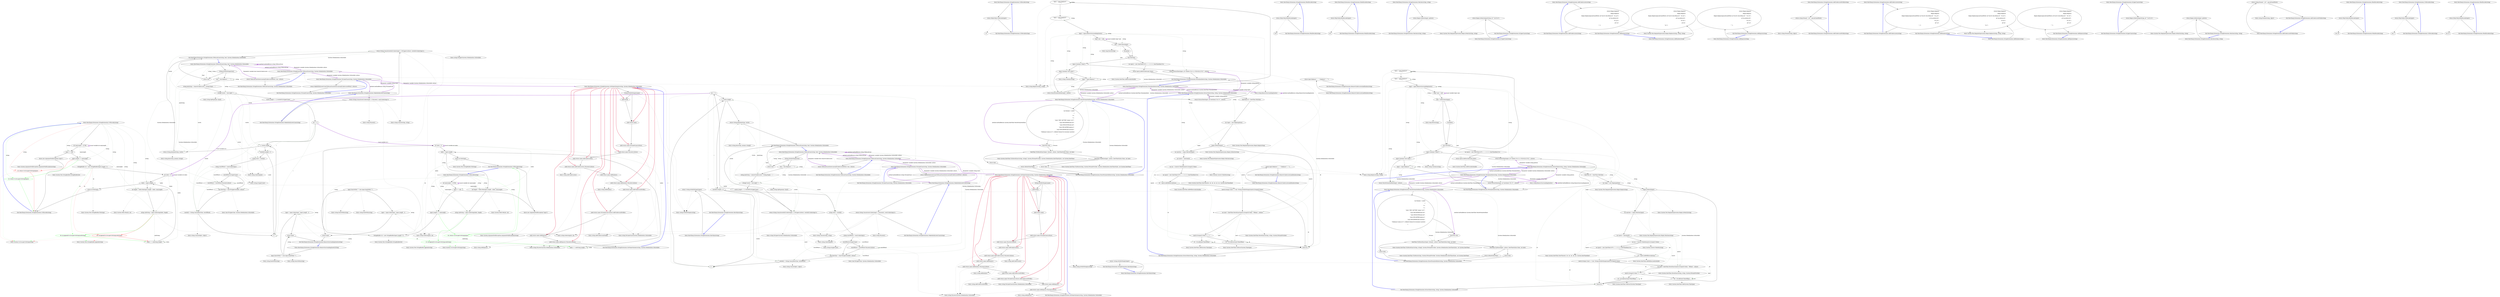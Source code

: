 digraph  {
n0 [cluster="RestSharp.Extensions.StringExtensions.UrlDecode(string)", label="Entry RestSharp.Extensions.StringExtensions.UrlDecode(string)", span="40-40"];
n1 [cluster="RestSharp.Extensions.StringExtensions.UrlDecode(string)", label="return HttpUtility.UrlDecode(input);", span="42-42"];
n2 [cluster="RestSharp.Extensions.StringExtensions.UrlDecode(string)", label="Exit RestSharp.Extensions.StringExtensions.UrlDecode(string)", span="40-40"];
n4 [cluster="RestSharp.Extensions.StringExtensions.UrlEncode(string)", label="Entry RestSharp.Extensions.StringExtensions.UrlEncode(string)", span="50-50"];
n5 [cluster="RestSharp.Extensions.StringExtensions.UrlEncode(string)", label="int maxLength = 32766", span="52-52"];
n6 [cluster="RestSharp.Extensions.StringExtensions.UrlEncode(string)", label="input == null", span="53-53"];
n8 [cluster="RestSharp.Extensions.StringExtensions.UrlEncode(string)", label="input.Length <= maxLength", span="56-56"];
n9 [cluster="RestSharp.Extensions.StringExtensions.UrlEncode(string)", color=red, community=0, label="22: return Uri.EscapeUriString(input);", span="57-57"];
n10 [cluster="RestSharp.Extensions.StringExtensions.UrlEncode(string)", label="StringBuilder sb = new StringBuilder(input.Length * 2)", span="59-59"];
n12 [cluster="RestSharp.Extensions.StringExtensions.UrlEncode(string)", label="index < input.Length", span="62-62"];
n13 [cluster="RestSharp.Extensions.StringExtensions.UrlEncode(string)", label="int length = Math.Min(input.Length - index, maxLength)", span="64-64"];
n14 [cluster="RestSharp.Extensions.StringExtensions.UrlEncode(string)", label="string subString = input.Substring(index, length)", span="65-65"];
d9 [cluster="RestSharp.Extensions.StringExtensions.UrlEncode(string)", color=green, community=0, label="22: return Uri.EscapeUriString(input);", span="57-57"];
n7 [cluster="RestSharp.Extensions.StringExtensions.UrlEncode(string)", label="throw new ArgumentNullException(''input'');", span="54-54"];
n18 [cluster="RestSharp.Extensions.StringExtensions.UrlEncode(string)", label="Exit RestSharp.Extensions.StringExtensions.UrlEncode(string)", span="50-50"];
n19 [cluster="System.ArgumentNullException.ArgumentNullException(string)", label="Entry System.ArgumentNullException.ArgumentNullException(string)", span="0-0"];
n20 [cluster="System.Uri.EscapeUriString(string)", label="Entry System.Uri.EscapeUriString(string)", span="0-0"];
n11 [cluster="RestSharp.Extensions.StringExtensions.UrlEncode(string)", label="int index = 0", span="60-60"];
n15 [cluster="RestSharp.Extensions.StringExtensions.UrlEncode(string)", color=red, community=0, label="36: sb.Append(Uri.EscapeUriString(subString))", span="67-67"];
n17 [cluster="RestSharp.Extensions.StringExtensions.UrlEncode(string)", label="return sb.ToString();", span="71-71"];
d15 [cluster="RestSharp.Extensions.StringExtensions.UrlEncode(string)", color=green, community=0, label="36: sb.Append(Uri.EscapeUriString(subString))", span="67-67"];
n21 [cluster="System.Text.StringBuilder.StringBuilder(int)", label="Entry System.Text.StringBuilder.StringBuilder(int)", span="0-0"];
n16 [cluster="RestSharp.Extensions.StringExtensions.UrlEncode(string)", label="index += subString.Length", span="68-68"];
n22 [cluster="System.Math.Min(int, int)", label="Entry System.Math.Min(int, int)", span="0-0"];
n23 [cluster="string.Substring(int, int)", label="Entry string.Substring(int, int)", span="0-0"];
n24 [cluster="System.Text.StringBuilder.Append(string)", label="Entry System.Text.StringBuilder.Append(string)", span="0-0"];
n25 [cluster="System.Text.StringBuilder.ToString()", label="Entry System.Text.StringBuilder.ToString()", span="0-0"];
n26 [cluster="RestSharp.Extensions.StringExtensions.HtmlDecode(string)", label="Entry RestSharp.Extensions.StringExtensions.HtmlDecode(string)", span="75-75"];
n27 [cluster="RestSharp.Extensions.StringExtensions.HtmlDecode(string)", label="return HttpUtility.HtmlDecode(input);", span="77-77"];
n28 [cluster="RestSharp.Extensions.StringExtensions.HtmlDecode(string)", label="Exit RestSharp.Extensions.StringExtensions.HtmlDecode(string)", span="75-75"];
n30 [cluster="RestSharp.Extensions.StringExtensions.HtmlEncode(string)", label="Entry RestSharp.Extensions.StringExtensions.HtmlEncode(string)", span="80-80"];
n31 [cluster="RestSharp.Extensions.StringExtensions.HtmlEncode(string)", label="return HttpUtility.HtmlEncode(input);", span="82-82"];
n32 [cluster="RestSharp.Extensions.StringExtensions.HtmlEncode(string)", label="Exit RestSharp.Extensions.StringExtensions.HtmlEncode(string)", span="80-80"];
n34 [cluster="RestSharp.Extensions.StringExtensions.HasValue(string)", label="Entry RestSharp.Extensions.StringExtensions.HasValue(string)", span="98-98"];
n35 [cluster="RestSharp.Extensions.StringExtensions.HasValue(string)", label="return !string.IsNullOrEmpty(input);", span="100-100"];
n36 [cluster="RestSharp.Extensions.StringExtensions.HasValue(string)", label="Exit RestSharp.Extensions.StringExtensions.HasValue(string)", span="98-98"];
n37 [cluster="string.IsNullOrEmpty(string)", label="Entry string.IsNullOrEmpty(string)", span="0-0"];
n38 [cluster="RestSharp.Extensions.StringExtensions.RemoveUnderscoresAndDashes(string)", label="Entry RestSharp.Extensions.StringExtensions.RemoveUnderscoresAndDashes(string)", span="108-108"];
n39 [cluster="RestSharp.Extensions.StringExtensions.RemoveUnderscoresAndDashes(string)", label="return input.Replace(''_'', '''').Replace(''-'', '''');", span="110-110"];
n40 [cluster="RestSharp.Extensions.StringExtensions.RemoveUnderscoresAndDashes(string)", label="Exit RestSharp.Extensions.StringExtensions.RemoveUnderscoresAndDashes(string)", span="108-108"];
n41 [cluster="string.Replace(string, string)", label="Entry string.Replace(string, string)", span="0-0"];
n42 [cluster="RestSharp.Extensions.StringExtensions.ParseJsonDate(string, System.Globalization.CultureInfo)", label="Entry RestSharp.Extensions.StringExtensions.ParseJsonDate(string, System.Globalization.CultureInfo)", span="119-119"];
n43 [cluster="RestSharp.Extensions.StringExtensions.ParseJsonDate(string, System.Globalization.CultureInfo)", label="input = input.Replace(''\n'', '''')", span="121-121"];
n53 [cluster="RestSharp.Extensions.StringExtensions.ParseJsonDate(string, System.Globalization.CultureInfo)", label="return ExtractDate(input, @''\\?/Date\((-?\d+)(-|\+)?([0-9]{4})?\)\\?/'', culture);", span="141-141"];
n56 [cluster="RestSharp.Extensions.StringExtensions.ParseJsonDate(string, System.Globalization.CultureInfo)", label="return ExtractDate(input, @''newDate\((-?\d+)*\)'', culture);", span="148-148"];
n57 [cluster="RestSharp.Extensions.StringExtensions.ParseJsonDate(string, System.Globalization.CultureInfo)", label="return ParseFormattedDate(input, culture);", span="151-151"];
n59 [cluster="string.RemoveSurroundingQuotes()", label="Entry string.RemoveSurroundingQuotes()", span="159-159"];
n64 [cluster="RestSharp.Extensions.StringExtensions.ExtractDate(string, string, System.Globalization.CultureInfo)", label="Entry RestSharp.Extensions.StringExtensions.ExtractDate(string, string, System.Globalization.CultureInfo)", span="216-216"];
n65 [cluster="RestSharp.Extensions.StringExtensions.ParseFormattedDate(string, System.Globalization.CultureInfo)", label="Entry RestSharp.Extensions.StringExtensions.ParseFormattedDate(string, System.Globalization.CultureInfo)", span="170-170"];
n44 [cluster="RestSharp.Extensions.StringExtensions.ParseJsonDate(string, System.Globalization.CultureInfo)", label="input = input.Replace(''\r'', '''')", span="122-122"];
n45 [cluster="RestSharp.Extensions.StringExtensions.ParseJsonDate(string, System.Globalization.CultureInfo)", label="input = input.RemoveSurroundingQuotes()", span="123-123"];
n46 [cluster="RestSharp.Extensions.StringExtensions.ParseJsonDate(string, System.Globalization.CultureInfo)", label="long? unix = null", span="125-125"];
n47 [cluster="RestSharp.Extensions.StringExtensions.ParseJsonDate(string, System.Globalization.CultureInfo)", label="unix = Int64.Parse(input)", span="129-129"];
n52 [cluster="RestSharp.Extensions.StringExtensions.ParseJsonDate(string, System.Globalization.CultureInfo)", label="input.Contains(''/Date('')", span="139-139"];
n54 [cluster="RestSharp.Extensions.StringExtensions.ParseJsonDate(string, System.Globalization.CultureInfo)", label="input.Contains(''new Date('')", span="144-144"];
n55 [cluster="RestSharp.Extensions.StringExtensions.ParseJsonDate(string, System.Globalization.CultureInfo)", label="input = input.Replace('' '', '''')", span="146-146"];
n48 [cluster="RestSharp.Extensions.StringExtensions.ParseJsonDate(string, System.Globalization.CultureInfo)", label=Exception, span="131-131"];
n49 [cluster="RestSharp.Extensions.StringExtensions.ParseJsonDate(string, System.Globalization.CultureInfo)", label="unix.HasValue", span="133-133"];
n51 [cluster="RestSharp.Extensions.StringExtensions.ParseJsonDate(string, System.Globalization.CultureInfo)", label="return epoch.AddSeconds(unix.Value);", span="136-136"];
n60 [cluster="long.Parse(string)", label="Entry long.Parse(string)", span="0-0"];
n50 [cluster="RestSharp.Extensions.StringExtensions.ParseJsonDate(string, System.Globalization.CultureInfo)", label="var epoch = new DateTime(1970, 1, 1, 0, 0, 0, DateTimeKind.Utc)", span="135-135"];
n61 [cluster="System.DateTime.DateTime(int, int, int, int, int, int, System.DateTimeKind)", label="Entry System.DateTime.DateTime(int, int, int, int, int, int, System.DateTimeKind)", span="0-0"];
n58 [cluster="RestSharp.Extensions.StringExtensions.ParseJsonDate(string, System.Globalization.CultureInfo)", label="Exit RestSharp.Extensions.StringExtensions.ParseJsonDate(string, System.Globalization.CultureInfo)", span="119-119"];
n62 [cluster="System.DateTime.AddSeconds(double)", label="Entry System.DateTime.AddSeconds(double)", span="0-0"];
n63 [cluster="string.Contains(string)", label="Entry string.Contains(string)", span="0-0"];
n83 [cluster="RestSharp.Extensions.StringExtensions.ExtractDate(string, string, System.Globalization.CultureInfo)", label="DateTime dt = DateTime.MinValue", span="218-218"];
n84 [cluster="RestSharp.Extensions.StringExtensions.ExtractDate(string, string, System.Globalization.CultureInfo)", label="var regex = new Regex(pattern)", span="219-219"];
n85 [cluster="RestSharp.Extensions.StringExtensions.ExtractDate(string, string, System.Globalization.CultureInfo)", label="regex.IsMatch(input)", span="221-221"];
n86 [cluster="RestSharp.Extensions.StringExtensions.ExtractDate(string, string, System.Globalization.CultureInfo)", label="var matches = regex.Matches(input)", span="223-223"];
n92 [cluster="RestSharp.Extensions.StringExtensions.ExtractDate(string, string, System.Globalization.CultureInfo)", label="var mod = DateTime.ParseExact(match.Groups[3].Value, ''HHmm'', culture)", span="233-233"];
n96 [cluster="RestSharp.Extensions.StringExtensions.ExtractDate(string, string, System.Globalization.CultureInfo)", label="return dt;", span="246-246"];
n98 [cluster="System.Text.RegularExpressions.Regex.Regex(string)", label="Entry System.Text.RegularExpressions.Regex.Regex(string)", span="0-0"];
n99 [cluster="System.Text.RegularExpressions.Regex.IsMatch(string)", label="Entry System.Text.RegularExpressions.Regex.IsMatch(string)", span="0-0"];
n87 [cluster="RestSharp.Extensions.StringExtensions.ExtractDate(string, string, System.Globalization.CultureInfo)", label="var match = matches[0]", span="224-224"];
n100 [cluster="System.Text.RegularExpressions.Regex.Matches(string)", label="Entry System.Text.RegularExpressions.Regex.Matches(string)", span="0-0"];
n88 [cluster="RestSharp.Extensions.StringExtensions.ExtractDate(string, string, System.Globalization.CultureInfo)", label="var ms = Convert.ToInt64(match.Groups[1].Value)", span="225-225"];
n91 [cluster="RestSharp.Extensions.StringExtensions.ExtractDate(string, string, System.Globalization.CultureInfo)", label="match.Groups.Count > 2 && !String.IsNullOrEmpty(match.Groups[3].Value)", span="231-231"];
n93 [cluster="RestSharp.Extensions.StringExtensions.ExtractDate(string, string, System.Globalization.CultureInfo)", label="match.Groups[2].Value == ''+''", span="235-235"];
n89 [cluster="RestSharp.Extensions.StringExtensions.ExtractDate(string, string, System.Globalization.CultureInfo)", label="var epoch = new DateTime(1970, 1, 1, 0, 0, 0, DateTimeKind.Utc)", span="226-226"];
n90 [cluster="RestSharp.Extensions.StringExtensions.ExtractDate(string, string, System.Globalization.CultureInfo)", label="dt = epoch.AddMilliseconds(ms)", span="228-228"];
n101 [cluster="System.Convert.ToInt64(string)", label="Entry System.Convert.ToInt64(string)", span="0-0"];
n94 [cluster="RestSharp.Extensions.StringExtensions.ExtractDate(string, string, System.Globalization.CultureInfo)", label="dt = dt.Add(mod.TimeOfDay)", span="237-237"];
n95 [cluster="RestSharp.Extensions.StringExtensions.ExtractDate(string, string, System.Globalization.CultureInfo)", label="dt = dt.Subtract(mod.TimeOfDay)", span="241-241"];
n102 [cluster="System.DateTime.AddMilliseconds(double)", label="Entry System.DateTime.AddMilliseconds(double)", span="0-0"];
n103 [cluster="System.DateTime.ParseExact(string, string, System.IFormatProvider)", label="Entry System.DateTime.ParseExact(string, string, System.IFormatProvider)", span="0-0"];
n104 [cluster="System.DateTime.Add(System.TimeSpan)", label="Entry System.DateTime.Add(System.TimeSpan)", span="0-0"];
n105 [cluster="System.DateTime.Subtract(System.TimeSpan)", label="Entry System.DateTime.Subtract(System.TimeSpan)", span="0-0"];
n97 [cluster="RestSharp.Extensions.StringExtensions.ExtractDate(string, string, System.Globalization.CultureInfo)", label="Exit RestSharp.Extensions.StringExtensions.ExtractDate(string, string, System.Globalization.CultureInfo)", span="216-216"];
n73 [cluster="RestSharp.Extensions.StringExtensions.ParseFormattedDate(string, System.Globalization.CultureInfo)", label="var formats = new[]\r\n            {\r\n                ''u'',\r\n                ''s'',\r\n                ''yyyy'-'MM'-'dd'T'HH':'\\nmm':'ss'Z''',\r\n                ''yyyy-MM-ddTHH:mm:ssZ'',\r\n                ''yyyy-MM-dd HH:mm:ssZ'',\r\n                ''yyyy-MM-ddTHH:\\nmm:ss'',\r\n                ''yyyy-MM-ddTHH:mm:sszzzzzz'',\r\n                ''M/d/yyyy h:mm:ss tt'' // default format for invariant \\nculture\r\n            }", span="172-182"];
n74 [cluster="RestSharp.Extensions.StringExtensions.ParseFormattedDate(string, System.Globalization.CultureInfo)", label="DateTime date", span="200-200"];
n75 [cluster="RestSharp.Extensions.StringExtensions.ParseFormattedDate(string, System.Globalization.CultureInfo)", label="DateTime.TryParseExact(input, formats, culture, DateTimeStyles.None, out date)", span="202-202"];
n77 [cluster="RestSharp.Extensions.StringExtensions.ParseFormattedDate(string, System.Globalization.CultureInfo)", label="DateTime.TryParse(input, culture, DateTimeStyles.None, out date)", span="207-207"];
n76 [cluster="RestSharp.Extensions.StringExtensions.ParseFormattedDate(string, System.Globalization.CultureInfo)", label="return date;", span="204-204"];
n81 [cluster="System.DateTime.TryParseExact(string, string[], System.IFormatProvider, System.Globalization.DateTimeStyles, out System.DateTime)", label="Entry System.DateTime.TryParseExact(string, string[], System.IFormatProvider, System.Globalization.DateTimeStyles, out System.DateTime)", span="0-0"];
n80 [cluster="RestSharp.Extensions.StringExtensions.ParseFormattedDate(string, System.Globalization.CultureInfo)", label="Exit RestSharp.Extensions.StringExtensions.ParseFormattedDate(string, System.Globalization.CultureInfo)", span="170-170"];
n78 [cluster="RestSharp.Extensions.StringExtensions.ParseFormattedDate(string, System.Globalization.CultureInfo)", label="return date;", span="209-209"];
n79 [cluster="RestSharp.Extensions.StringExtensions.ParseFormattedDate(string, System.Globalization.CultureInfo)", label="return default(DateTime);", span="213-213"];
n82 [cluster="System.DateTime.TryParse(string, System.IFormatProvider, System.Globalization.DateTimeStyles, out System.DateTime)", label="Entry System.DateTime.TryParse(string, System.IFormatProvider, System.Globalization.DateTimeStyles, out System.DateTime)", span="0-0"];
n66 [cluster="RestSharp.Extensions.StringExtensions.RemoveSurroundingQuotes(string)", label="Entry RestSharp.Extensions.StringExtensions.RemoveSurroundingQuotes(string)", span="159-159"];
n67 [cluster="RestSharp.Extensions.StringExtensions.RemoveSurroundingQuotes(string)", label="input.StartsWith(''\'''') && input.EndsWith(''\'''')", span="161-161"];
n68 [cluster="RestSharp.Extensions.StringExtensions.RemoveSurroundingQuotes(string)", label="input = input.Substring(1, input.Length - 2)", span="164-164"];
n69 [cluster="RestSharp.Extensions.StringExtensions.RemoveSurroundingQuotes(string)", label="return input;", span="167-167"];
n71 [cluster="string.StartsWith(string)", label="Entry string.StartsWith(string)", span="0-0"];
n72 [cluster="string.EndsWith(string)", label="Entry string.EndsWith(string)", span="0-0"];
n70 [cluster="RestSharp.Extensions.StringExtensions.RemoveSurroundingQuotes(string)", label="Exit RestSharp.Extensions.StringExtensions.RemoveSurroundingQuotes(string)", span="159-159"];
n106 [cluster="RestSharp.Extensions.StringExtensions.Matches(string, string)", label="Entry RestSharp.Extensions.StringExtensions.Matches(string, string)", span="255-255"];
n107 [cluster="RestSharp.Extensions.StringExtensions.Matches(string, string)", label="return Regex.IsMatch(input, pattern);", span="257-257"];
n108 [cluster="RestSharp.Extensions.StringExtensions.Matches(string, string)", label="Exit RestSharp.Extensions.StringExtensions.Matches(string, string)", span="255-255"];
n109 [cluster="System.Text.RegularExpressions.Regex.IsMatch(string, string)", label="Entry System.Text.RegularExpressions.Regex.IsMatch(string, string)", span="0-0"];
n110 [cluster="RestSharp.Extensions.StringExtensions.ToPascalCase(string, System.Globalization.CultureInfo)", label="Entry RestSharp.Extensions.StringExtensions.ToPascalCase(string, System.Globalization.CultureInfo)", span="266-266"];
n111 [cluster="RestSharp.Extensions.StringExtensions.ToPascalCase(string, System.Globalization.CultureInfo)", label="return ToPascalCase(lowercaseAndUnderscoredWord, true, culture);", span="268-268"];
n113 [cluster="RestSharp.Extensions.StringExtensions.ToPascalCase(string, bool, System.Globalization.CultureInfo)", label="Entry RestSharp.Extensions.StringExtensions.ToPascalCase(string, bool, System.Globalization.CultureInfo)", span="278-278"];
n142 [cluster="RestSharp.Extensions.StringExtensions.ToCamelCase(string, System.Globalization.CultureInfo)", label="Entry RestSharp.Extensions.StringExtensions.ToCamelCase(string, System.Globalization.CultureInfo)", span="318-318"];
n112 [cluster="RestSharp.Extensions.StringExtensions.ToPascalCase(string, System.Globalization.CultureInfo)", label="Exit RestSharp.Extensions.StringExtensions.ToPascalCase(string, System.Globalization.CultureInfo)", span="266-266"];
n114 [cluster="RestSharp.Extensions.StringExtensions.ToPascalCase(string, bool, System.Globalization.CultureInfo)", label="String.IsNullOrEmpty(text)", span="280-280"];
n115 [cluster="RestSharp.Extensions.StringExtensions.ToPascalCase(string, bool, System.Globalization.CultureInfo)", label="return text;", span="281-281"];
n116 [cluster="RestSharp.Extensions.StringExtensions.ToPascalCase(string, bool, System.Globalization.CultureInfo)", label="text = text.Replace(''_'', '' '')", span="283-283"];
n117 [cluster="RestSharp.Extensions.StringExtensions.ToPascalCase(string, bool, System.Globalization.CultureInfo)", label="string joinString = removeUnderscores ? String.Empty : ''_''", span="285-285"];
n126 [cluster="RestSharp.Extensions.StringExtensions.ToPascalCase(string, bool, System.Globalization.CultureInfo)", label="restOfWord = restOfWord.ToLower(culture)", span="298-298"];
n127 [cluster="RestSharp.Extensions.StringExtensions.ToPascalCase(string, bool, System.Globalization.CultureInfo)", label="char firstChar = char.ToUpper(word[0], culture)", span="300-300"];
n131 [cluster="RestSharp.Extensions.StringExtensions.ToPascalCase(string, bool, System.Globalization.CultureInfo)", label="return String.Concat(words[0].Substring(0, 1).ToUpper(culture), words[0].Substring(1));", span="309-309"];
n132 [cluster="RestSharp.Extensions.StringExtensions.ToPascalCase(string, bool, System.Globalization.CultureInfo)", label="Exit RestSharp.Extensions.StringExtensions.ToPascalCase(string, bool, System.Globalization.CultureInfo)", span="278-278"];
n118 [cluster="RestSharp.Extensions.StringExtensions.ToPascalCase(string, bool, System.Globalization.CultureInfo)", label="string[] words = text.Split(' ')", span="286-286"];
n130 [cluster="RestSharp.Extensions.StringExtensions.ToPascalCase(string, bool, System.Globalization.CultureInfo)", label="return String.Join(joinString, words);", span="306-306"];
n119 [cluster="RestSharp.Extensions.StringExtensions.ToPascalCase(string, bool, System.Globalization.CultureInfo)", label="words.Length > 1 || words[0].IsUpperCase()", span="288-288"];
n121 [cluster="RestSharp.Extensions.StringExtensions.ToPascalCase(string, bool, System.Globalization.CultureInfo)", label="i < words.Length", span="290-290"];
n122 [cluster="RestSharp.Extensions.StringExtensions.ToPascalCase(string, bool, System.Globalization.CultureInfo)", label="words[i].Length > 0", span="292-292"];
n123 [cluster="RestSharp.Extensions.StringExtensions.ToPascalCase(string, bool, System.Globalization.CultureInfo)", label="string word = words[i]", span="294-294"];
n128 [cluster="RestSharp.Extensions.StringExtensions.ToPascalCase(string, bool, System.Globalization.CultureInfo)", label="words[i] = String.Concat(firstChar, restOfWord)", span="302-302"];
n133 [cluster="string.Split(params char[])", label="Entry string.Split(params char[])", span="0-0"];
n120 [cluster="RestSharp.Extensions.StringExtensions.ToPascalCase(string, bool, System.Globalization.CultureInfo)", label="int i = 0", span="290-290"];
n134 [cluster="string.IsUpperCase()", label="Entry string.IsUpperCase()", span="338-338"];
n129 [cluster="RestSharp.Extensions.StringExtensions.ToPascalCase(string, bool, System.Globalization.CultureInfo)", label="i++", span="290-290"];
n124 [cluster="RestSharp.Extensions.StringExtensions.ToPascalCase(string, bool, System.Globalization.CultureInfo)", label="string restOfWord = word.Substring(1)", span="295-295"];
n125 [cluster="RestSharp.Extensions.StringExtensions.ToPascalCase(string, bool, System.Globalization.CultureInfo)", label="restOfWord.IsUpperCase()", span="297-297"];
n135 [cluster="string.Substring(int)", label="Entry string.Substring(int)", span="0-0"];
n136 [cluster="string.ToLower(System.Globalization.CultureInfo)", label="Entry string.ToLower(System.Globalization.CultureInfo)", span="0-0"];
n137 [cluster="char.ToUpper(char, System.Globalization.CultureInfo)", label="Entry char.ToUpper(char, System.Globalization.CultureInfo)", span="0-0"];
n138 [cluster="string.Concat(object, object)", label="Entry string.Concat(object, object)", span="0-0"];
n139 [cluster="string.Join(string, params string[])", label="Entry string.Join(string, params string[])", span="0-0"];
n140 [cluster="string.ToUpper(System.Globalization.CultureInfo)", label="Entry string.ToUpper(System.Globalization.CultureInfo)", span="0-0"];
n141 [cluster="string.Concat(string, string)", label="Entry string.Concat(string, string)", span="0-0"];
n143 [cluster="RestSharp.Extensions.StringExtensions.ToCamelCase(string, System.Globalization.CultureInfo)", label="return MakeInitialLowerCase(ToPascalCase(lowercaseAndUnderscoredWord, culture));", span="320-320"];
n145 [cluster="RestSharp.Extensions.StringExtensions.MakeInitialLowerCase(string)", label="Entry RestSharp.Extensions.StringExtensions.MakeInitialLowerCase(string)", span="328-328"];
n166 [cluster="RestSharp.Extensions.StringExtensions.GetNameVariants(string, System.Globalization.CultureInfo)", label="Entry RestSharp.Extensions.StringExtensions.GetNameVariants(string, System.Globalization.CultureInfo)", span="407-407"];
n144 [cluster="RestSharp.Extensions.StringExtensions.ToCamelCase(string, System.Globalization.CultureInfo)", label="Exit RestSharp.Extensions.StringExtensions.ToCamelCase(string, System.Globalization.CultureInfo)", span="318-318"];
n146 [cluster="RestSharp.Extensions.StringExtensions.MakeInitialLowerCase(string)", label="return String.Concat(word.Substring(0, 1).ToLower(), word.Substring(1));", span="330-330"];
n147 [cluster="RestSharp.Extensions.StringExtensions.MakeInitialLowerCase(string)", label="Exit RestSharp.Extensions.StringExtensions.MakeInitialLowerCase(string)", span="328-328"];
n148 [cluster="string.ToLower()", label="Entry string.ToLower()", span="0-0"];
n149 [cluster="RestSharp.Extensions.StringExtensions.IsUpperCase(string)", label="Entry RestSharp.Extensions.StringExtensions.IsUpperCase(string)", span="338-338"];
n150 [cluster="RestSharp.Extensions.StringExtensions.IsUpperCase(string)", label="return Regex.IsMatch(inputString, @''^[A-Z]+$'');", span="340-340"];
n151 [cluster="RestSharp.Extensions.StringExtensions.IsUpperCase(string)", label="Exit RestSharp.Extensions.StringExtensions.IsUpperCase(string)", span="338-338"];
n152 [cluster="RestSharp.Extensions.StringExtensions.AddUnderscores(string)", label="Entry RestSharp.Extensions.StringExtensions.AddUnderscores(string)", span="348-348"];
n153 [cluster="RestSharp.Extensions.StringExtensions.AddUnderscores(string)", label="return Regex.Replace(\r\n                Regex.Replace(\r\n                    Regex.Replace(pascalCasedWord, @''([A-Z]+)([A-Z][\\na-z])'', ''$1_$2''),\r\n                    @''([a-z\d])([A-Z])'',\r\n                    ''$1_$2''),\r\n                @''[-\s]'',\r\n                ''_'');", span="350-356"];
n154 [cluster="RestSharp.Extensions.StringExtensions.AddUnderscores(string)", label="Exit RestSharp.Extensions.StringExtensions.AddUnderscores(string)", span="348-348"];
n155 [cluster="System.Text.RegularExpressions.Regex.Replace(string, string, string)", label="Entry System.Text.RegularExpressions.Regex.Replace(string, string, string)", span="0-0"];
n156 [cluster="RestSharp.Extensions.StringExtensions.AddDashes(string)", label="Entry RestSharp.Extensions.StringExtensions.AddDashes(string)", span="364-364"];
n157 [cluster="RestSharp.Extensions.StringExtensions.AddDashes(string)", label="return Regex.Replace(\r\n                Regex.Replace(\r\n                    Regex.Replace(pascalCasedWord, @''([A-Z]+)([A-Z][\\na-z])'', ''$1-$2''),\r\n                    @''([a-z\d])([A-Z])'',\r\n                    ''$1-$2''),\r\n                @''[\s]'',\r\n                ''\\n-'');", span="366-372"];
n158 [cluster="RestSharp.Extensions.StringExtensions.AddDashes(string)", label="Exit RestSharp.Extensions.StringExtensions.AddDashes(string)", span="364-364"];
n159 [cluster="RestSharp.Extensions.StringExtensions.AddUnderscorePrefix(string)", label="Entry RestSharp.Extensions.StringExtensions.AddUnderscorePrefix(string)", span="380-380"];
n160 [cluster="RestSharp.Extensions.StringExtensions.AddUnderscorePrefix(string)", label="return string.Format(''_{0}'', pascalCasedWord);", span="382-382"];
n161 [cluster="RestSharp.Extensions.StringExtensions.AddUnderscorePrefix(string)", label="Exit RestSharp.Extensions.StringExtensions.AddUnderscorePrefix(string)", span="380-380"];
n162 [cluster="string.Format(string, object)", label="Entry string.Format(string, object)", span="0-0"];
n163 [cluster="RestSharp.Extensions.StringExtensions.AddSpaces(string)", label="Entry RestSharp.Extensions.StringExtensions.AddSpaces(string)", span="390-390"];
n164 [cluster="RestSharp.Extensions.StringExtensions.AddSpaces(string)", label="return Regex.Replace(\r\n                Regex.Replace(\r\n                    Regex.Replace(pascalCasedWord, @''([A-Z]+)([A-Z][\\na-z])'', ''$1 $2''),\r\n                    @''([a-z\d])([A-Z])'',\r\n                    ''$1 $2''),\r\n                @''[-\s]'',\r\n                '' '');", span="392-398"];
n165 [cluster="RestSharp.Extensions.StringExtensions.AddSpaces(string)", label="Exit RestSharp.Extensions.StringExtensions.AddSpaces(string)", span="390-390"];
n167 [cluster="RestSharp.Extensions.StringExtensions.GetNameVariants(string, System.Globalization.CultureInfo)", label="String.IsNullOrEmpty(name)", span="409-409"];
n168 [cluster="RestSharp.Extensions.StringExtensions.GetNameVariants(string, System.Globalization.CultureInfo)", label="yield break;", span="410-410"];
n169 [cluster="RestSharp.Extensions.StringExtensions.GetNameVariants(string, System.Globalization.CultureInfo)", label="yield return name;", span="412-412"];
n170 [cluster="RestSharp.Extensions.StringExtensions.GetNameVariants(string, System.Globalization.CultureInfo)", label="yield return name.ToCamelCase(culture);", span="415-415"];
n171 [cluster="RestSharp.Extensions.StringExtensions.GetNameVariants(string, System.Globalization.CultureInfo)", label="yield return name.ToLower(culture);", span="418-418"];
n172 [cluster="RestSharp.Extensions.StringExtensions.GetNameVariants(string, System.Globalization.CultureInfo)", label="yield return name.AddUnderscores();", span="421-421"];
n173 [cluster="RestSharp.Extensions.StringExtensions.GetNameVariants(string, System.Globalization.CultureInfo)", label="yield return name.AddUnderscores().ToLower(culture);", span="424-424"];
n174 [cluster="RestSharp.Extensions.StringExtensions.GetNameVariants(string, System.Globalization.CultureInfo)", label="yield return name.AddDashes();", span="427-427"];
n175 [cluster="RestSharp.Extensions.StringExtensions.GetNameVariants(string, System.Globalization.CultureInfo)", label="yield return name.AddDashes().ToLower(culture);", span="430-430"];
n176 [cluster="RestSharp.Extensions.StringExtensions.GetNameVariants(string, System.Globalization.CultureInfo)", label="yield return name.AddUnderscorePrefix();", span="433-433"];
n177 [cluster="RestSharp.Extensions.StringExtensions.GetNameVariants(string, System.Globalization.CultureInfo)", label="yield return name.ToCamelCase(culture).AddUnderscorePrefix();", span="436-436"];
n178 [cluster="RestSharp.Extensions.StringExtensions.GetNameVariants(string, System.Globalization.CultureInfo)", label="yield return name.AddSpaces();", span="439-439"];
n179 [cluster="RestSharp.Extensions.StringExtensions.GetNameVariants(string, System.Globalization.CultureInfo)", label="yield return name.AddSpaces().ToLower(culture);", span="442-442"];
n181 [cluster="string.ToCamelCase(System.Globalization.CultureInfo)", label="Entry string.ToCamelCase(System.Globalization.CultureInfo)", span="318-318"];
n182 [cluster="string.AddUnderscores()", label="Entry string.AddUnderscores()", span="348-348"];
n183 [cluster="string.AddDashes()", label="Entry string.AddDashes()", span="364-364"];
n184 [cluster="string.AddUnderscorePrefix()", label="Entry string.AddUnderscorePrefix()", span="380-380"];
n185 [cluster="string.AddSpaces()", label="Entry string.AddSpaces()", span="390-390"];
n180 [cluster="RestSharp.Extensions.StringExtensions.GetNameVariants(string, System.Globalization.CultureInfo)", label="Exit RestSharp.Extensions.StringExtensions.GetNameVariants(string, System.Globalization.CultureInfo)", span="407-407"];
m0_67 [cluster="RestSharp.Extensions.StringExtensions.RemoveSurroundingQuotes(string)", file="StringExtensions.cs", label="input.StartsWith(''\'''') && input.EndsWith(''\'''')", span="161-161"];
m0_68 [cluster="RestSharp.Extensions.StringExtensions.RemoveSurroundingQuotes(string)", file="StringExtensions.cs", label="input = input.Substring(1, input.Length - 2)", span="164-164"];
m0_69 [cluster="RestSharp.Extensions.StringExtensions.RemoveSurroundingQuotes(string)", file="StringExtensions.cs", label="return input;", span="167-167"];
m0_138 [cluster="string.Concat(object, object)", file="StringExtensions.cs", label="Entry string.Concat(object, object)", span="0-0"];
m0_81 [cluster="System.DateTime.TryParseExact(string, string[], System.IFormatProvider, System.Globalization.DateTimeStyles, out System.DateTime)", file="StringExtensions.cs", label="Entry System.DateTime.TryParseExact(string, string[], System.IFormatProvider, System.Globalization.DateTimeStyles, out System.DateTime)", span="0-0"];
m0_139 [cluster="string.Join(string, params string[])", file="StringExtensions.cs", label="Entry string.Join(string, params string[])", span="0-0"];
m0_152 [cluster="RestSharp.Extensions.StringExtensions.AddUnderscores(string)", file="StringExtensions.cs", label="Entry RestSharp.Extensions.StringExtensions.AddUnderscores(string)", span="348-348"];
m0_153 [cluster="RestSharp.Extensions.StringExtensions.AddUnderscores(string)", file="StringExtensions.cs", label="return Regex.Replace(\r\n                Regex.Replace(\r\n                    Regex.Replace(pascalCasedWord, @''([A-Z]+)([A-Z][\\na-z])'', ''$1_$2''),\r\n                    @''([a-z\d])([A-Z])'',\r\n                    ''$1_$2''),\r\n                @''[-\s]'',\r\n                ''_'');", span="350-356"];
m0_154 [cluster="RestSharp.Extensions.StringExtensions.AddUnderscores(string)", file="StringExtensions.cs", label="Exit RestSharp.Extensions.StringExtensions.AddUnderscores(string)", span="348-348"];
m0_62 [cluster="System.DateTime.AddSeconds(double)", file="StringExtensions.cs", label="Entry System.DateTime.AddSeconds(double)", span="0-0"];
m0_181 [cluster="string.ToCamelCase(System.Globalization.CultureInfo)", file="StringExtensions.cs", label="Entry string.ToCamelCase(System.Globalization.CultureInfo)", span="318-318"];
m0_110 [cluster="RestSharp.Extensions.StringExtensions.ToPascalCase(string, System.Globalization.CultureInfo)", file="StringExtensions.cs", label="Entry RestSharp.Extensions.StringExtensions.ToPascalCase(string, System.Globalization.CultureInfo)", span="266-266"];
m0_111 [cluster="RestSharp.Extensions.StringExtensions.ToPascalCase(string, System.Globalization.CultureInfo)", file="StringExtensions.cs", label="return ToPascalCase(lowercaseAndUnderscoredWord, true, culture);", span="268-268"];
m0_112 [cluster="RestSharp.Extensions.StringExtensions.ToPascalCase(string, System.Globalization.CultureInfo)", file="StringExtensions.cs", label="Exit RestSharp.Extensions.StringExtensions.ToPascalCase(string, System.Globalization.CultureInfo)", span="266-266"];
m0_149 [cluster="RestSharp.Extensions.StringExtensions.IsUpperCase(string)", file="StringExtensions.cs", label="Entry RestSharp.Extensions.StringExtensions.IsUpperCase(string)", span="338-338"];
m0_150 [cluster="RestSharp.Extensions.StringExtensions.IsUpperCase(string)", file="StringExtensions.cs", label="return Regex.IsMatch(inputString, @''^[A-Z]+$'');", span="340-340"];
m0_151 [cluster="RestSharp.Extensions.StringExtensions.IsUpperCase(string)", file="StringExtensions.cs", label="Exit RestSharp.Extensions.StringExtensions.IsUpperCase(string)", span="338-338"];
m0_101 [cluster="System.Convert.ToInt64(string)", file="StringExtensions.cs", label="Entry System.Convert.ToInt64(string)", span="0-0"];
m0_162 [cluster="string.Format(string, object)", file="StringExtensions.cs", label="Entry string.Format(string, object)", span="0-0"];
m0_71 [cluster="string.StartsWith(string)", file="StringExtensions.cs", label="Entry string.StartsWith(string)", span="0-0"];
m0_41 [cluster="string.Replace(string, string)", file="StringExtensions.cs", label="Entry string.Replace(string, string)", span="0-0"];
m0_61 [cluster="System.DateTime.DateTime(int, int, int, int, int, int, System.DateTimeKind)", file="StringExtensions.cs", label="Entry System.DateTime.DateTime(int, int, int, int, int, int, System.DateTimeKind)", span="0-0"];
m0_100 [cluster="System.Text.RegularExpressions.Regex.Matches(string)", file="StringExtensions.cs", label="Entry System.Text.RegularExpressions.Regex.Matches(string)", span="0-0"];
m0_134 [cluster="string.IsUpperCase()", file="StringExtensions.cs", label="Entry string.IsUpperCase()", span="338-338"];
m0_82 [cluster="System.DateTime.TryParse(string, System.IFormatProvider, System.Globalization.DateTimeStyles, out System.DateTime)", file="StringExtensions.cs", label="Entry System.DateTime.TryParse(string, System.IFormatProvider, System.Globalization.DateTimeStyles, out System.DateTime)", span="0-0"];
m0_19 [cluster="System.ArgumentNullException.ArgumentNullException(string)", file="StringExtensions.cs", label="Entry System.ArgumentNullException.ArgumentNullException(string)", span="0-0"];
m0_103 [cluster="System.DateTime.ParseExact(string, string, System.IFormatProvider)", file="StringExtensions.cs", label="Entry System.DateTime.ParseExact(string, string, System.IFormatProvider)", span="0-0"];
m0_166 [cluster="RestSharp.Extensions.StringExtensions.GetNameVariants(string, System.Globalization.CultureInfo)", file="StringExtensions.cs", label="Entry RestSharp.Extensions.StringExtensions.GetNameVariants(string, System.Globalization.CultureInfo)", span="407-407"];
m0_167 [cluster="RestSharp.Extensions.StringExtensions.GetNameVariants(string, System.Globalization.CultureInfo)", file="StringExtensions.cs", label="String.IsNullOrEmpty(name)", span="409-409"];
m0_168 [cluster="RestSharp.Extensions.StringExtensions.GetNameVariants(string, System.Globalization.CultureInfo)", file="StringExtensions.cs", label="yield break;", span="410-410"];
m0_169 [cluster="RestSharp.Extensions.StringExtensions.GetNameVariants(string, System.Globalization.CultureInfo)", file="StringExtensions.cs", label="yield return name;", span="412-412"];
m0_170 [cluster="RestSharp.Extensions.StringExtensions.GetNameVariants(string, System.Globalization.CultureInfo)", file="StringExtensions.cs", label="yield return name.ToCamelCase(culture);", span="415-415"];
m0_171 [cluster="RestSharp.Extensions.StringExtensions.GetNameVariants(string, System.Globalization.CultureInfo)", file="StringExtensions.cs", label="yield return name.ToLower(culture);", span="418-418"];
m0_172 [cluster="RestSharp.Extensions.StringExtensions.GetNameVariants(string, System.Globalization.CultureInfo)", file="StringExtensions.cs", label="yield return name.AddUnderscores();", span="421-421"];
m0_173 [cluster="RestSharp.Extensions.StringExtensions.GetNameVariants(string, System.Globalization.CultureInfo)", file="StringExtensions.cs", label="yield return name.AddUnderscores().ToLower(culture);", span="424-424"];
m0_174 [cluster="RestSharp.Extensions.StringExtensions.GetNameVariants(string, System.Globalization.CultureInfo)", file="StringExtensions.cs", label="yield return name.AddDashes();", span="427-427"];
m0_175 [cluster="RestSharp.Extensions.StringExtensions.GetNameVariants(string, System.Globalization.CultureInfo)", file="StringExtensions.cs", label="yield return name.AddDashes().ToLower(culture);", span="430-430"];
m0_176 [cluster="RestSharp.Extensions.StringExtensions.GetNameVariants(string, System.Globalization.CultureInfo)", file="StringExtensions.cs", label="yield return name.AddUnderscorePrefix();", span="433-433"];
m0_177 [cluster="RestSharp.Extensions.StringExtensions.GetNameVariants(string, System.Globalization.CultureInfo)", file="StringExtensions.cs", label="yield return name.ToCamelCase(culture).AddUnderscorePrefix();", span="436-436"];
m0_178 [cluster="RestSharp.Extensions.StringExtensions.GetNameVariants(string, System.Globalization.CultureInfo)", file="StringExtensions.cs", label="yield return name.AddSpaces();", span="439-439"];
m0_179 [cluster="RestSharp.Extensions.StringExtensions.GetNameVariants(string, System.Globalization.CultureInfo)", file="StringExtensions.cs", label="yield return name.AddSpaces().ToLower(culture);", span="442-442"];
m0_180 [cluster="RestSharp.Extensions.StringExtensions.GetNameVariants(string, System.Globalization.CultureInfo)", file="StringExtensions.cs", label="Exit RestSharp.Extensions.StringExtensions.GetNameVariants(string, System.Globalization.CultureInfo)", span="407-407"];
m0_98 [cluster="System.Text.RegularExpressions.Regex.Regex(string)", file="StringExtensions.cs", label="Entry System.Text.RegularExpressions.Regex.Regex(string)", span="0-0"];
m0_142 [cluster="RestSharp.Extensions.StringExtensions.ToCamelCase(string, System.Globalization.CultureInfo)", file="StringExtensions.cs", label="Entry RestSharp.Extensions.StringExtensions.ToCamelCase(string, System.Globalization.CultureInfo)", span="318-318"];
m0_143 [cluster="RestSharp.Extensions.StringExtensions.ToCamelCase(string, System.Globalization.CultureInfo)", file="StringExtensions.cs", label="return MakeInitialLowerCase(ToPascalCase(lowercaseAndUnderscoredWord, culture));", span="320-320"];
m0_144 [cluster="RestSharp.Extensions.StringExtensions.ToCamelCase(string, System.Globalization.CultureInfo)", file="StringExtensions.cs", label="Exit RestSharp.Extensions.StringExtensions.ToCamelCase(string, System.Globalization.CultureInfo)", span="318-318"];
m0_22 [cluster="System.Math.Min(int, int)", file="StringExtensions.cs", label="Entry System.Math.Min(int, int)", span="0-0"];
m0_24 [cluster="System.Text.StringBuilder.Append(string)", file="StringExtensions.cs", label="Entry System.Text.StringBuilder.Append(string)", span="0-0"];
m0_42 [cluster="RestSharp.Extensions.StringExtensions.ParseJsonDate(string, System.Globalization.CultureInfo)", file="StringExtensions.cs", label="Entry RestSharp.Extensions.StringExtensions.ParseJsonDate(string, System.Globalization.CultureInfo)", span="119-119"];
m0_43 [cluster="RestSharp.Extensions.StringExtensions.ParseJsonDate(string, System.Globalization.CultureInfo)", file="StringExtensions.cs", label="input = input.Replace(''\n'', '''')", span="121-121"];
m0_53 [cluster="RestSharp.Extensions.StringExtensions.ParseJsonDate(string, System.Globalization.CultureInfo)", file="StringExtensions.cs", label="return ExtractDate(input, @''\\?/Date\((-?\d+)(-|\+)?([0-9]{4})?\)\\?/'', culture);", span="141-141"];
m0_56 [cluster="RestSharp.Extensions.StringExtensions.ParseJsonDate(string, System.Globalization.CultureInfo)", file="StringExtensions.cs", label="return ExtractDate(input, @''newDate\((-?\d+)*\)'', culture);", span="148-148"];
m0_57 [cluster="RestSharp.Extensions.StringExtensions.ParseJsonDate(string, System.Globalization.CultureInfo)", file="StringExtensions.cs", label="return ParseFormattedDate(input, culture);", span="151-151"];
m0_44 [cluster="RestSharp.Extensions.StringExtensions.ParseJsonDate(string, System.Globalization.CultureInfo)", file="StringExtensions.cs", label="input = input.Replace(''\r'', '''')", span="122-122"];
m0_45 [cluster="RestSharp.Extensions.StringExtensions.ParseJsonDate(string, System.Globalization.CultureInfo)", file="StringExtensions.cs", label="input = input.RemoveSurroundingQuotes()", span="123-123"];
m0_46 [cluster="RestSharp.Extensions.StringExtensions.ParseJsonDate(string, System.Globalization.CultureInfo)", file="StringExtensions.cs", label="long? unix = null", span="125-125"];
m0_47 [cluster="RestSharp.Extensions.StringExtensions.ParseJsonDate(string, System.Globalization.CultureInfo)", file="StringExtensions.cs", label="unix = Int64.Parse(input)", span="129-129"];
m0_52 [cluster="RestSharp.Extensions.StringExtensions.ParseJsonDate(string, System.Globalization.CultureInfo)", file="StringExtensions.cs", label="input.Contains(''/Date('')", span="139-139"];
m0_54 [cluster="RestSharp.Extensions.StringExtensions.ParseJsonDate(string, System.Globalization.CultureInfo)", file="StringExtensions.cs", label="input.Contains(''new Date('')", span="144-144"];
m0_55 [cluster="RestSharp.Extensions.StringExtensions.ParseJsonDate(string, System.Globalization.CultureInfo)", file="StringExtensions.cs", label="input = input.Replace('' '', '''')", span="146-146"];
m0_48 [cluster="RestSharp.Extensions.StringExtensions.ParseJsonDate(string, System.Globalization.CultureInfo)", file="StringExtensions.cs", label=Exception, span="131-131"];
m0_49 [cluster="RestSharp.Extensions.StringExtensions.ParseJsonDate(string, System.Globalization.CultureInfo)", file="StringExtensions.cs", label="unix.HasValue", span="133-133"];
m0_51 [cluster="RestSharp.Extensions.StringExtensions.ParseJsonDate(string, System.Globalization.CultureInfo)", file="StringExtensions.cs", label="return epoch.AddSeconds(unix.Value);", span="136-136"];
m0_50 [cluster="RestSharp.Extensions.StringExtensions.ParseJsonDate(string, System.Globalization.CultureInfo)", file="StringExtensions.cs", label="var epoch = new DateTime(1970, 1, 1, 0, 0, 0, DateTimeKind.Utc)", span="135-135"];
m0_58 [cluster="RestSharp.Extensions.StringExtensions.ParseJsonDate(string, System.Globalization.CultureInfo)", file="StringExtensions.cs", label="Exit RestSharp.Extensions.StringExtensions.ParseJsonDate(string, System.Globalization.CultureInfo)", span="119-119"];
m0_113 [cluster="RestSharp.Extensions.StringExtensions.ToPascalCase(string, bool, System.Globalization.CultureInfo)", file="StringExtensions.cs", label="Entry RestSharp.Extensions.StringExtensions.ToPascalCase(string, bool, System.Globalization.CultureInfo)", span="278-278"];
m0_114 [cluster="RestSharp.Extensions.StringExtensions.ToPascalCase(string, bool, System.Globalization.CultureInfo)", file="StringExtensions.cs", label="String.IsNullOrEmpty(text)", span="280-280"];
m0_115 [cluster="RestSharp.Extensions.StringExtensions.ToPascalCase(string, bool, System.Globalization.CultureInfo)", file="StringExtensions.cs", label="return text;", span="281-281"];
m0_116 [cluster="RestSharp.Extensions.StringExtensions.ToPascalCase(string, bool, System.Globalization.CultureInfo)", file="StringExtensions.cs", label="text = text.Replace(''_'', '' '')", span="283-283"];
m0_117 [cluster="RestSharp.Extensions.StringExtensions.ToPascalCase(string, bool, System.Globalization.CultureInfo)", file="StringExtensions.cs", label="string joinString = removeUnderscores ? String.Empty : ''_''", span="285-285"];
m0_126 [cluster="RestSharp.Extensions.StringExtensions.ToPascalCase(string, bool, System.Globalization.CultureInfo)", file="StringExtensions.cs", label="restOfWord = restOfWord.ToLower(culture)", span="298-298"];
m0_127 [cluster="RestSharp.Extensions.StringExtensions.ToPascalCase(string, bool, System.Globalization.CultureInfo)", file="StringExtensions.cs", label="char firstChar = char.ToUpper(word[0], culture)", span="300-300"];
m0_131 [cluster="RestSharp.Extensions.StringExtensions.ToPascalCase(string, bool, System.Globalization.CultureInfo)", file="StringExtensions.cs", label="return String.Concat(words[0].Substring(0, 1).ToUpper(culture), words[0].Substring(1));", span="309-309"];
m0_118 [cluster="RestSharp.Extensions.StringExtensions.ToPascalCase(string, bool, System.Globalization.CultureInfo)", file="StringExtensions.cs", label="string[] words = text.Split(' ')", span="286-286"];
m0_130 [cluster="RestSharp.Extensions.StringExtensions.ToPascalCase(string, bool, System.Globalization.CultureInfo)", file="StringExtensions.cs", label="return String.Join(joinString, words);", span="306-306"];
m0_119 [cluster="RestSharp.Extensions.StringExtensions.ToPascalCase(string, bool, System.Globalization.CultureInfo)", file="StringExtensions.cs", label="words.Length > 1 || words[0].IsUpperCase()", span="288-288"];
m0_121 [cluster="RestSharp.Extensions.StringExtensions.ToPascalCase(string, bool, System.Globalization.CultureInfo)", file="StringExtensions.cs", label="i < words.Length", span="290-290"];
m0_122 [cluster="RestSharp.Extensions.StringExtensions.ToPascalCase(string, bool, System.Globalization.CultureInfo)", file="StringExtensions.cs", label="words[i].Length > 0", span="292-292"];
m0_123 [cluster="RestSharp.Extensions.StringExtensions.ToPascalCase(string, bool, System.Globalization.CultureInfo)", file="StringExtensions.cs", label="string word = words[i]", span="294-294"];
m0_128 [cluster="RestSharp.Extensions.StringExtensions.ToPascalCase(string, bool, System.Globalization.CultureInfo)", file="StringExtensions.cs", label="words[i] = String.Concat(firstChar, restOfWord)", span="302-302"];
m0_120 [cluster="RestSharp.Extensions.StringExtensions.ToPascalCase(string, bool, System.Globalization.CultureInfo)", file="StringExtensions.cs", label="int i = 0", span="290-290"];
m0_129 [cluster="RestSharp.Extensions.StringExtensions.ToPascalCase(string, bool, System.Globalization.CultureInfo)", file="StringExtensions.cs", label="i++", span="290-290"];
m0_124 [cluster="RestSharp.Extensions.StringExtensions.ToPascalCase(string, bool, System.Globalization.CultureInfo)", file="StringExtensions.cs", label="string restOfWord = word.Substring(1)", span="295-295"];
m0_125 [cluster="RestSharp.Extensions.StringExtensions.ToPascalCase(string, bool, System.Globalization.CultureInfo)", file="StringExtensions.cs", label="restOfWord.IsUpperCase()", span="297-297"];
m0_132 [cluster="RestSharp.Extensions.StringExtensions.ToPascalCase(string, bool, System.Globalization.CultureInfo)", file="StringExtensions.cs", label="Exit RestSharp.Extensions.StringExtensions.ToPascalCase(string, bool, System.Globalization.CultureInfo)", span="278-278"];
m0_38 [cluster="RestSharp.Extensions.StringExtensions.RemoveUnderscoresAndDashes(string)", file="StringExtensions.cs", label="Entry RestSharp.Extensions.StringExtensions.RemoveUnderscoresAndDashes(string)", span="108-108"];
m0_39 [cluster="RestSharp.Extensions.StringExtensions.RemoveUnderscoresAndDashes(string)", file="StringExtensions.cs", label="return input.Replace(''_'', '''').Replace(''-'', '''');", span="110-110"];
m0_40 [cluster="RestSharp.Extensions.StringExtensions.RemoveUnderscoresAndDashes(string)", file="StringExtensions.cs", label="Exit RestSharp.Extensions.StringExtensions.RemoveUnderscoresAndDashes(string)", span="108-108"];
m0_37 [cluster="string.IsNullOrEmpty(string)", file="StringExtensions.cs", label="Entry string.IsNullOrEmpty(string)", span="0-0"];
m0_59 [cluster="string.RemoveSurroundingQuotes()", file="StringExtensions.cs", label="Entry string.RemoveSurroundingQuotes()", span="159-159"];
m0_155 [cluster="System.Text.RegularExpressions.Regex.Replace(string, string, string)", file="StringExtensions.cs", label="Entry System.Text.RegularExpressions.Regex.Replace(string, string, string)", span="0-0"];
m0_106 [cluster="RestSharp.Extensions.StringExtensions.Matches(string, string)", file="StringExtensions.cs", label="Entry RestSharp.Extensions.StringExtensions.Matches(string, string)", span="255-255"];
m0_107 [cluster="RestSharp.Extensions.StringExtensions.Matches(string, string)", file="StringExtensions.cs", label="return Regex.IsMatch(input, pattern);", span="257-257"];
m0_108 [cluster="RestSharp.Extensions.StringExtensions.Matches(string, string)", file="StringExtensions.cs", label="Exit RestSharp.Extensions.StringExtensions.Matches(string, string)", span="255-255"];
m0_148 [cluster="string.ToLower()", file="StringExtensions.cs", label="Entry string.ToLower()", span="0-0"];
m0_104 [cluster="System.DateTime.Add(System.TimeSpan)", file="StringExtensions.cs", label="Entry System.DateTime.Add(System.TimeSpan)", span="0-0"];
m0_26 [cluster="RestSharp.Extensions.StringExtensions.HtmlDecode(string)", file="StringExtensions.cs", label="Entry RestSharp.Extensions.StringExtensions.HtmlDecode(string)", span="75-75"];
m0_27 [cluster="RestSharp.Extensions.StringExtensions.HtmlDecode(string)", file="StringExtensions.cs", label="return HttpUtility.HtmlDecode(input);", span="77-77"];
m0_28 [cluster="RestSharp.Extensions.StringExtensions.HtmlDecode(string)", file="StringExtensions.cs", label="Exit RestSharp.Extensions.StringExtensions.HtmlDecode(string)", span="75-75"];
m0_105 [cluster="System.DateTime.Subtract(System.TimeSpan)", file="StringExtensions.cs", label="Entry System.DateTime.Subtract(System.TimeSpan)", span="0-0"];
m0_65 [cluster="RestSharp.Extensions.StringExtensions.ParseFormattedDate(string, System.Globalization.CultureInfo)", file="StringExtensions.cs", label="Entry RestSharp.Extensions.StringExtensions.ParseFormattedDate(string, System.Globalization.CultureInfo)", span="170-170"];
m0_73 [cluster="RestSharp.Extensions.StringExtensions.ParseFormattedDate(string, System.Globalization.CultureInfo)", file="StringExtensions.cs", label="var formats = new[]\r\n            {\r\n                ''u'',\r\n                ''s'',\r\n                ''yyyy'-'MM'-'dd'T'HH':'\\nmm':'ss'Z''',\r\n                ''yyyy-MM-ddTHH:mm:ssZ'',\r\n                ''yyyy-MM-dd HH:mm:ssZ'',\r\n                ''yyyy-MM-ddTHH:\\nmm:ss'',\r\n                ''yyyy-MM-ddTHH:mm:sszzzzzz'',\r\n                ''M/d/yyyy h:mm:ss tt'' // default format for invariant \\nculture\r\n            }", span="172-182"];
m0_74 [cluster="RestSharp.Extensions.StringExtensions.ParseFormattedDate(string, System.Globalization.CultureInfo)", file="StringExtensions.cs", label="DateTime date", span="200-200"];
m0_75 [cluster="RestSharp.Extensions.StringExtensions.ParseFormattedDate(string, System.Globalization.CultureInfo)", file="StringExtensions.cs", label="DateTime.TryParseExact(input, formats, culture, DateTimeStyles.None, out date)", span="202-202"];
m0_77 [cluster="RestSharp.Extensions.StringExtensions.ParseFormattedDate(string, System.Globalization.CultureInfo)", file="StringExtensions.cs", label="DateTime.TryParse(input, culture, DateTimeStyles.None, out date)", span="207-207"];
m0_76 [cluster="RestSharp.Extensions.StringExtensions.ParseFormattedDate(string, System.Globalization.CultureInfo)", file="StringExtensions.cs", label="return date;", span="204-204"];
m0_78 [cluster="RestSharp.Extensions.StringExtensions.ParseFormattedDate(string, System.Globalization.CultureInfo)", file="StringExtensions.cs", label="return date;", span="209-209"];
m0_79 [cluster="RestSharp.Extensions.StringExtensions.ParseFormattedDate(string, System.Globalization.CultureInfo)", file="StringExtensions.cs", label="return default(DateTime);", span="213-213"];
m0_80 [cluster="RestSharp.Extensions.StringExtensions.ParseFormattedDate(string, System.Globalization.CultureInfo)", file="StringExtensions.cs", label="Exit RestSharp.Extensions.StringExtensions.ParseFormattedDate(string, System.Globalization.CultureInfo)", span="170-170"];
m0_25 [cluster="System.Text.StringBuilder.ToString()", file="StringExtensions.cs", label="Entry System.Text.StringBuilder.ToString()", span="0-0"];
m0_184 [cluster="string.AddUnderscorePrefix()", file="StringExtensions.cs", label="Entry string.AddUnderscorePrefix()", span="380-380"];
m0_183 [cluster="string.AddDashes()", file="StringExtensions.cs", label="Entry string.AddDashes()", span="364-364"];
m0_135 [cluster="string.Substring(int)", file="StringExtensions.cs", label="Entry string.Substring(int)", span="0-0"];
m0_159 [cluster="RestSharp.Extensions.StringExtensions.AddUnderscorePrefix(string)", file="StringExtensions.cs", label="Entry RestSharp.Extensions.StringExtensions.AddUnderscorePrefix(string)", span="380-380"];
m0_160 [cluster="RestSharp.Extensions.StringExtensions.AddUnderscorePrefix(string)", file="StringExtensions.cs", label="return string.Format(''_{0}'', pascalCasedWord);", span="382-382"];
m0_161 [cluster="RestSharp.Extensions.StringExtensions.AddUnderscorePrefix(string)", file="StringExtensions.cs", label="Exit RestSharp.Extensions.StringExtensions.AddUnderscorePrefix(string)", span="380-380"];
m0_63 [cluster="string.Contains(string)", file="StringExtensions.cs", label="Entry string.Contains(string)", span="0-0"];
m0_23 [cluster="string.Substring(int, int)", file="StringExtensions.cs", label="Entry string.Substring(int, int)", span="0-0"];
m0_156 [cluster="RestSharp.Extensions.StringExtensions.AddDashes(string)", file="StringExtensions.cs", label="Entry RestSharp.Extensions.StringExtensions.AddDashes(string)", span="364-364"];
m0_157 [cluster="RestSharp.Extensions.StringExtensions.AddDashes(string)", file="StringExtensions.cs", label="return Regex.Replace(\r\n                Regex.Replace(\r\n                    Regex.Replace(pascalCasedWord, @''([A-Z]+)([A-Z][\\na-z])'', ''$1-$2''),\r\n                    @''([a-z\d])([A-Z])'',\r\n                    ''$1-$2''),\r\n                @''[\s]'',\r\n                ''\\n-'');", span="366-372"];
m0_158 [cluster="RestSharp.Extensions.StringExtensions.AddDashes(string)", file="StringExtensions.cs", label="Exit RestSharp.Extensions.StringExtensions.AddDashes(string)", span="364-364"];
m0_185 [cluster="string.AddSpaces()", file="StringExtensions.cs", label="Entry string.AddSpaces()", span="390-390"];
m0_21 [cluster="System.Text.StringBuilder.StringBuilder(int)", file="StringExtensions.cs", label="Entry System.Text.StringBuilder.StringBuilder(int)", span="0-0"];
m0_99 [cluster="System.Text.RegularExpressions.Regex.IsMatch(string)", file="StringExtensions.cs", label="Entry System.Text.RegularExpressions.Regex.IsMatch(string)", span="0-0"];
m0_72 [cluster="string.EndsWith(string)", file="StringExtensions.cs", label="Entry string.EndsWith(string)", span="0-0"];
m0_133 [cluster="string.Split(params char[])", file="StringExtensions.cs", label="Entry string.Split(params char[])", span="0-0"];
m0_140 [cluster="string.ToUpper(System.Globalization.CultureInfo)", file="StringExtensions.cs", label="Entry string.ToUpper(System.Globalization.CultureInfo)", span="0-0"];
m0_64 [cluster="RestSharp.Extensions.StringExtensions.ExtractDate(string, string, System.Globalization.CultureInfo)", file="StringExtensions.cs", label="Entry RestSharp.Extensions.StringExtensions.ExtractDate(string, string, System.Globalization.CultureInfo)", span="216-216"];
m0_83 [cluster="RestSharp.Extensions.StringExtensions.ExtractDate(string, string, System.Globalization.CultureInfo)", file="StringExtensions.cs", label="DateTime dt = DateTime.MinValue", span="218-218"];
m0_84 [cluster="RestSharp.Extensions.StringExtensions.ExtractDate(string, string, System.Globalization.CultureInfo)", file="StringExtensions.cs", label="var regex = new Regex(pattern)", span="219-219"];
m0_85 [cluster="RestSharp.Extensions.StringExtensions.ExtractDate(string, string, System.Globalization.CultureInfo)", file="StringExtensions.cs", label="regex.IsMatch(input)", span="221-221"];
m0_86 [cluster="RestSharp.Extensions.StringExtensions.ExtractDate(string, string, System.Globalization.CultureInfo)", file="StringExtensions.cs", label="var matches = regex.Matches(input)", span="223-223"];
m0_92 [cluster="RestSharp.Extensions.StringExtensions.ExtractDate(string, string, System.Globalization.CultureInfo)", file="StringExtensions.cs", label="var mod = DateTime.ParseExact(match.Groups[3].Value, ''HHmm'', culture)", span="233-233"];
m0_96 [cluster="RestSharp.Extensions.StringExtensions.ExtractDate(string, string, System.Globalization.CultureInfo)", file="StringExtensions.cs", label="return dt;", span="246-246"];
m0_87 [cluster="RestSharp.Extensions.StringExtensions.ExtractDate(string, string, System.Globalization.CultureInfo)", file="StringExtensions.cs", label="var match = matches[0]", span="224-224"];
m0_88 [cluster="RestSharp.Extensions.StringExtensions.ExtractDate(string, string, System.Globalization.CultureInfo)", file="StringExtensions.cs", label="var ms = Convert.ToInt64(match.Groups[1].Value)", span="225-225"];
m0_91 [cluster="RestSharp.Extensions.StringExtensions.ExtractDate(string, string, System.Globalization.CultureInfo)", file="StringExtensions.cs", label="match.Groups.Count > 2 && !String.IsNullOrEmpty(match.Groups[3].Value)", span="231-231"];
m0_93 [cluster="RestSharp.Extensions.StringExtensions.ExtractDate(string, string, System.Globalization.CultureInfo)", file="StringExtensions.cs", label="match.Groups[2].Value == ''+''", span="235-235"];
m0_89 [cluster="RestSharp.Extensions.StringExtensions.ExtractDate(string, string, System.Globalization.CultureInfo)", file="StringExtensions.cs", label="var epoch = new DateTime(1970, 1, 1, 0, 0, 0, DateTimeKind.Utc)", span="226-226"];
m0_90 [cluster="RestSharp.Extensions.StringExtensions.ExtractDate(string, string, System.Globalization.CultureInfo)", file="StringExtensions.cs", label="dt = epoch.AddMilliseconds(ms)", span="228-228"];
m0_94 [cluster="RestSharp.Extensions.StringExtensions.ExtractDate(string, string, System.Globalization.CultureInfo)", file="StringExtensions.cs", label="dt = dt.Add(mod.TimeOfDay)", span="237-237"];
m0_95 [cluster="RestSharp.Extensions.StringExtensions.ExtractDate(string, string, System.Globalization.CultureInfo)", file="StringExtensions.cs", label="dt = dt.Subtract(mod.TimeOfDay)", span="241-241"];
m0_97 [cluster="RestSharp.Extensions.StringExtensions.ExtractDate(string, string, System.Globalization.CultureInfo)", file="StringExtensions.cs", label="Exit RestSharp.Extensions.StringExtensions.ExtractDate(string, string, System.Globalization.CultureInfo)", span="216-216"];
m0_145 [cluster="RestSharp.Extensions.StringExtensions.MakeInitialLowerCase(string)", file="StringExtensions.cs", label="Entry RestSharp.Extensions.StringExtensions.MakeInitialLowerCase(string)", span="328-328"];
m0_146 [cluster="RestSharp.Extensions.StringExtensions.MakeInitialLowerCase(string)", file="StringExtensions.cs", label="return String.Concat(word.Substring(0, 1).ToLower(), word.Substring(1));", span="330-330"];
m0_147 [cluster="RestSharp.Extensions.StringExtensions.MakeInitialLowerCase(string)", file="StringExtensions.cs", label="Exit RestSharp.Extensions.StringExtensions.MakeInitialLowerCase(string)", span="328-328"];
m0_182 [cluster="string.AddUnderscores()", file="StringExtensions.cs", label="Entry string.AddUnderscores()", span="348-348"];
m0_0 [cluster="RestSharp.Extensions.StringExtensions.UrlDecode(string)", file="StringExtensions.cs", label="Entry RestSharp.Extensions.StringExtensions.UrlDecode(string)", span="40-40"];
m0_1 [cluster="RestSharp.Extensions.StringExtensions.UrlDecode(string)", file="StringExtensions.cs", label="return HttpUtility.UrlDecode(input);", span="42-42"];
m0_2 [cluster="RestSharp.Extensions.StringExtensions.UrlDecode(string)", file="StringExtensions.cs", label="Exit RestSharp.Extensions.StringExtensions.UrlDecode(string)", span="40-40"];
m0_4 [cluster="RestSharp.Extensions.StringExtensions.UrlEncode(string)", file="StringExtensions.cs", label="Entry RestSharp.Extensions.StringExtensions.UrlEncode(string)", span="50-50"];
m0_5 [cluster="RestSharp.Extensions.StringExtensions.UrlEncode(string)", file="StringExtensions.cs", label="int maxLength = 32766", span="52-52"];
m0_6 [cluster="RestSharp.Extensions.StringExtensions.UrlEncode(string)", file="StringExtensions.cs", label="input == null", span="53-53"];
m0_8 [cluster="RestSharp.Extensions.StringExtensions.UrlEncode(string)", file="StringExtensions.cs", label="input.Length <= maxLength", span="56-56"];
m0_9 [cluster="RestSharp.Extensions.StringExtensions.UrlEncode(string)", color=green, community=0, file="StringExtensions.cs", label="34: return Uri.EscapeUriString(input);", span="57-57"];
m0_10 [cluster="RestSharp.Extensions.StringExtensions.UrlEncode(string)", file="StringExtensions.cs", label="StringBuilder sb = new StringBuilder(input.Length * 2)", span="59-59"];
m0_12 [cluster="RestSharp.Extensions.StringExtensions.UrlEncode(string)", file="StringExtensions.cs", label="index < input.Length", span="62-62"];
m0_13 [cluster="RestSharp.Extensions.StringExtensions.UrlEncode(string)", file="StringExtensions.cs", label="int length = Math.Min(input.Length - index, maxLength)", span="64-64"];
m0_14 [cluster="RestSharp.Extensions.StringExtensions.UrlEncode(string)", file="StringExtensions.cs", label="string subString = input.Substring(index, length)", span="65-65"];
m0_7 [cluster="RestSharp.Extensions.StringExtensions.UrlEncode(string)", file="StringExtensions.cs", label="throw new ArgumentNullException(''input'');", span="54-54"];
m0_11 [cluster="RestSharp.Extensions.StringExtensions.UrlEncode(string)", file="StringExtensions.cs", label="int index = 0", span="60-60"];
m0_15 [cluster="RestSharp.Extensions.StringExtensions.UrlEncode(string)", color=green, community=0, file="StringExtensions.cs", label="13: sb.Append(Uri.EscapeUriString(subString))", span="67-67"];
m0_17 [cluster="RestSharp.Extensions.StringExtensions.UrlEncode(string)", file="StringExtensions.cs", label="return sb.ToString();", span="71-71"];
m0_16 [cluster="RestSharp.Extensions.StringExtensions.UrlEncode(string)", file="StringExtensions.cs", label="index += subString.Length", span="68-68"];
m0_18 [cluster="RestSharp.Extensions.StringExtensions.UrlEncode(string)", file="StringExtensions.cs", label="Exit RestSharp.Extensions.StringExtensions.UrlEncode(string)", span="50-50"];
m0_60 [cluster="long.Parse(string)", file="StringExtensions.cs", label="Entry long.Parse(string)", span="0-0"];
m0_163 [cluster="RestSharp.Extensions.StringExtensions.AddSpaces(string)", file="StringExtensions.cs", label="Entry RestSharp.Extensions.StringExtensions.AddSpaces(string)", span="390-390"];
m0_164 [cluster="RestSharp.Extensions.StringExtensions.AddSpaces(string)", file="StringExtensions.cs", label="return Regex.Replace(\r\n                Regex.Replace(\r\n                    Regex.Replace(pascalCasedWord, @''([A-Z]+)([A-Z][\\na-z])'', ''$1 $2''),\r\n                    @''([a-z\d])([A-Z])'',\r\n                    ''$1 $2''),\r\n                @''[-\s]'',\r\n                '' '');", span="392-398"];
m0_165 [cluster="RestSharp.Extensions.StringExtensions.AddSpaces(string)", file="StringExtensions.cs", label="Exit RestSharp.Extensions.StringExtensions.AddSpaces(string)", span="390-390"];
m0_34 [cluster="RestSharp.Extensions.StringExtensions.HasValue(string)", file="StringExtensions.cs", label="Entry RestSharp.Extensions.StringExtensions.HasValue(string)", span="98-98"];
m0_35 [cluster="RestSharp.Extensions.StringExtensions.HasValue(string)", file="StringExtensions.cs", label="return !string.IsNullOrEmpty(input);", span="100-100"];
m0_36 [cluster="RestSharp.Extensions.StringExtensions.HasValue(string)", file="StringExtensions.cs", label="Exit RestSharp.Extensions.StringExtensions.HasValue(string)", span="98-98"];
m0_136 [cluster="string.ToLower(System.Globalization.CultureInfo)", file="StringExtensions.cs", label="Entry string.ToLower(System.Globalization.CultureInfo)", span="0-0"];
m0_109 [cluster="System.Text.RegularExpressions.Regex.IsMatch(string, string)", file="StringExtensions.cs", label="Entry System.Text.RegularExpressions.Regex.IsMatch(string, string)", span="0-0"];
m0_137 [cluster="char.ToUpper(char, System.Globalization.CultureInfo)", file="StringExtensions.cs", label="Entry char.ToUpper(char, System.Globalization.CultureInfo)", span="0-0"];
m0_30 [cluster="RestSharp.Extensions.StringExtensions.HtmlEncode(string)", file="StringExtensions.cs", label="Entry RestSharp.Extensions.StringExtensions.HtmlEncode(string)", span="80-80"];
m0_31 [cluster="RestSharp.Extensions.StringExtensions.HtmlEncode(string)", file="StringExtensions.cs", label="return HttpUtility.HtmlEncode(input);", span="82-82"];
m0_32 [cluster="RestSharp.Extensions.StringExtensions.HtmlEncode(string)", file="StringExtensions.cs", label="Exit RestSharp.Extensions.StringExtensions.HtmlEncode(string)", span="80-80"];
m0_141 [cluster="string.Concat(string, string)", file="StringExtensions.cs", label="Entry string.Concat(string, string)", span="0-0"];
m0_102 [cluster="System.DateTime.AddMilliseconds(double)", file="StringExtensions.cs", label="Entry System.DateTime.AddMilliseconds(double)", span="0-0"];
m0_20 [cluster="System.Uri.EscapeUriString(string)", file="StringExtensions.cs", label="Entry System.Uri.EscapeUriString(string)", span="0-0"];
n3;
n29;
n33;
m0_29;
m0_3;
m0_33;
n0 -> n1  [key=0, style=solid];
n1 -> n2  [key=0, style=solid];
n1 -> n3  [key=2, style=dotted];
n2 -> n0  [color=blue, key=0, style=bold];
n4 -> n5  [key=0, style=solid];
n4 -> n6  [color=darkseagreen4, key=1, label=string, style=dashed];
n4 -> n8  [color=darkseagreen4, key=1, label=string, style=dashed];
n4 -> n9  [color=red, key=1, label=string, style=dashed];
n4 -> n10  [color=darkseagreen4, key=1, label=string, style=dashed];
n4 -> n12  [color=darkseagreen4, key=1, label=string, style=dashed];
n4 -> n13  [color=darkseagreen4, key=1, label=string, style=dashed];
n4 -> n14  [color=darkseagreen4, key=1, label=string, style=dashed];
n4 -> d9  [color=green, key=1, label=string, style=dashed];
n5 -> n5  [color=darkorchid, key=3, label="Local variable int maxLength", style=bold];
n5 -> n6  [key=0, style=solid];
n5 -> n8  [color=darkseagreen4, key=1, label=maxLength, style=dashed];
n5 -> n13  [color=darkseagreen4, key=1, label=maxLength, style=dashed];
n6 -> n7  [key=0, style=solid];
n6 -> n8  [key=0, style=solid];
n8 -> n9  [color=red, key=0, style=solid];
n8 -> n10  [key=0, style=solid];
n8 -> d9  [color=green, key=0, style=solid];
n9 -> n18  [color=red, key=0, style=solid];
n9 -> n20  [color=red, key=2, style=dotted];
n10 -> n11  [key=0, style=solid];
n10 -> n15  [color=red, key=1, label=sb, style=dashed];
n10 -> n17  [color=darkseagreen4, key=1, label=sb, style=dashed];
n10 -> d15  [color=green, key=1, label=sb, style=dashed];
n10 -> n21  [key=2, style=dotted];
n12 -> n13  [key=0, style=solid];
n12 -> n17  [key=0, style=solid];
n13 -> n14  [key=0, style=solid];
n13 -> n22  [key=2, style=dotted];
n14 -> n15  [color=red, key=0, style=solid];
n14 -> n16  [color=darkseagreen4, key=1, label=subString, style=dashed];
n14 -> d15  [color=green, key=0, style=solid];
n14 -> n23  [key=2, style=dotted];
d9 -> n18  [color=green, key=0, style=solid];
d9 -> n20  [color=green, key=2, style=dotted];
n7 -> n18  [key=0, style=solid];
n7 -> n19  [key=2, style=dotted];
n18 -> n4  [color=blue, key=0, style=bold];
n11 -> n11  [color=darkorchid, key=3, label="Local variable int index", style=bold];
n11 -> n12  [key=0, style=solid];
n11 -> n13  [color=darkseagreen4, key=1, label=index, style=dashed];
n11 -> n14  [color=darkseagreen4, key=1, label=index, style=dashed];
n11 -> n16  [color=darkseagreen4, key=1, label=index, style=dashed];
n15 -> n16  [color=red, key=0, style=solid];
n15 -> n20  [color=red, key=2, style=dotted];
n15 -> n24  [color=red, key=2, style=dotted];
n17 -> n18  [key=0, style=solid];
n17 -> n25  [key=2, style=dotted];
d15 -> n16  [color=green, key=0, style=solid];
d15 -> n20  [color=green, key=2, style=dotted];
d15 -> n24  [color=green, key=2, style=dotted];
n16 -> n12  [key=0, style=solid];
n16 -> n16  [color=darkseagreen4, key=1, label=index, style=dashed];
n26 -> n27  [key=0, style=solid];
n27 -> n28  [key=0, style=solid];
n27 -> n29  [key=2, style=dotted];
n28 -> n26  [color=blue, key=0, style=bold];
n30 -> n31  [key=0, style=solid];
n31 -> n32  [key=0, style=solid];
n31 -> n33  [key=2, style=dotted];
n32 -> n30  [color=blue, key=0, style=bold];
n34 -> n35  [key=0, style=solid];
n35 -> n36  [key=0, style=solid];
n35 -> n37  [key=2, style=dotted];
n36 -> n34  [color=blue, key=0, style=bold];
n38 -> n39  [key=0, style=solid];
n39 -> n40  [key=0, style=solid];
n39 -> n41  [key=2, style=dotted];
n40 -> n38  [color=blue, key=0, style=bold];
n42 -> n43  [key=0, style=solid];
n42 -> n53  [color=darkseagreen4, key=1, label="System.Globalization.CultureInfo", style=dashed];
n42 -> n56  [color=darkseagreen4, key=1, label="System.Globalization.CultureInfo", style=dashed];
n42 -> n57  [color=darkseagreen4, key=1, label="System.Globalization.CultureInfo", style=dashed];
n42 -> n59  [color=darkorchid, key=3, label="Parameter variable string input", style=bold];
n42 -> n64  [color=darkorchid, key=3, label="method methodReturn System.DateTime ParseJsonDate", style=bold];
n42 -> n65  [color=darkorchid, key=3, label="method methodReturn System.DateTime ParseJsonDate", style=bold];
n43 -> n41  [key=2, style=dotted];
n43 -> n43  [color=darkseagreen4, key=1, label=string, style=dashed];
n43 -> n44  [key=0, style=solid];
n53 -> n58  [key=0, style=solid];
n53 -> n64  [key=2, style=dotted];
n56 -> n58  [key=0, style=solid];
n56 -> n64  [key=2, style=dotted];
n57 -> n58  [key=0, style=solid];
n57 -> n65  [key=2, style=dotted];
n59 -> n59  [color=darkorchid, key=3, label="method methodReturn string RemoveSurroundingQuotes", style=bold];
n64 -> n42  [color=darkorchid, key=3, label="Parameter variable System.Globalization.CultureInfo culture", style=bold];
n64 -> n53  [color=darkorchid, key=3, label="Parameter variable string pattern", style=bold];
n64 -> n56  [color=darkorchid, key=3, label="Parameter variable string pattern", style=bold];
n64 -> n83  [key=0, style=solid];
n64 -> n84  [color=darkseagreen4, key=1, label=string, style=dashed];
n64 -> n85  [color=darkseagreen4, key=1, label=string, style=dashed];
n64 -> n86  [color=darkseagreen4, key=1, label=string, style=dashed];
n64 -> n92  [color=darkseagreen4, key=1, label="System.Globalization.CultureInfo", style=dashed];
n65 -> n42  [color=darkorchid, key=3, label="Parameter variable System.Globalization.CultureInfo culture", style=bold];
n65 -> n73  [key=0, style=solid];
n65 -> n74  [color=darkorchid, key=3, label="method methodReturn System.DateTime ParseFormattedDate", style=bold];
n65 -> n75  [color=darkseagreen4, key=1, label="System.Globalization.CultureInfo", style=dashed];
n65 -> n77  [color=darkseagreen4, key=1, label="System.Globalization.CultureInfo", style=dashed];
n44 -> n41  [key=2, style=dotted];
n44 -> n44  [color=darkseagreen4, key=1, label=string, style=dashed];
n44 -> n45  [key=0, style=solid];
n45 -> n45  [color=darkseagreen4, key=1, label=string, style=dashed];
n45 -> n46  [key=0, style=solid];
n45 -> n47  [color=darkseagreen4, key=1, label=string, style=dashed];
n45 -> n52  [color=darkseagreen4, key=1, label=string, style=dashed];
n45 -> n53  [color=darkseagreen4, key=1, label=string, style=dashed];
n45 -> n54  [color=darkseagreen4, key=1, label=string, style=dashed];
n45 -> n55  [color=darkseagreen4, key=1, label=string, style=dashed];
n45 -> n57  [color=darkseagreen4, key=1, label=string, style=dashed];
n45 -> n59  [key=2, style=dotted];
n46 -> n46  [color=darkorchid, key=3, label="Local variable long? unix", style=bold];
n46 -> n47  [key=0, style=solid];
n47 -> n48  [key=0, style=solid];
n47 -> n49  [key=0, style=solid];
n47 -> n51  [color=darkseagreen4, key=1, label=unix, style=dashed];
n47 -> n60  [key=2, style=dotted];
n52 -> n53  [key=0, style=solid];
n52 -> n54  [key=0, style=solid];
n52 -> n63  [key=2, style=dotted];
n54 -> n55  [key=0, style=solid];
n54 -> n57  [key=0, style=solid];
n54 -> n63  [key=2, style=dotted];
n55 -> n41  [key=2, style=dotted];
n55 -> n55  [color=darkseagreen4, key=1, label=string, style=dashed];
n55 -> n56  [key=0, style=solid];
n55 -> n57  [color=darkseagreen4, key=1, label=string, style=dashed];
n48 -> n49  [key=0, style=solid];
n49 -> n50  [key=0, style=solid];
n49 -> n52  [key=0, style=solid];
n51 -> n58  [key=0, style=solid];
n51 -> n62  [key=2, style=dotted];
n50 -> n51  [key=0, style=solid];
n50 -> n61  [key=2, style=dotted];
n58 -> n42  [color=blue, key=0, style=bold];
n83 -> n84  [key=0, style=solid];
n83 -> n96  [color=darkseagreen4, key=1, label=dt, style=dashed];
n84 -> n85  [key=0, style=solid];
n84 -> n86  [color=darkseagreen4, key=1, label=regex, style=dashed];
n84 -> n98  [key=2, style=dotted];
n85 -> n86  [key=0, style=solid];
n85 -> n96  [key=0, style=solid];
n85 -> n99  [key=2, style=dotted];
n86 -> n87  [key=0, style=solid];
n86 -> n100  [key=2, style=dotted];
n92 -> n93  [key=0, style=solid];
n92 -> n94  [color=darkseagreen4, key=1, label=mod, style=dashed];
n92 -> n95  [color=darkseagreen4, key=1, label=mod, style=dashed];
n92 -> n103  [key=2, style=dotted];
n96 -> n97  [key=0, style=solid];
n87 -> n88  [key=0, style=solid];
n87 -> n91  [color=darkseagreen4, key=1, label=match, style=dashed];
n87 -> n92  [color=darkseagreen4, key=1, label=match, style=dashed];
n87 -> n93  [color=darkseagreen4, key=1, label=match, style=dashed];
n88 -> n89  [key=0, style=solid];
n88 -> n90  [color=darkseagreen4, key=1, label=ms, style=dashed];
n88 -> n101  [key=2, style=dotted];
n91 -> n37  [key=2, style=dotted];
n91 -> n92  [key=0, style=solid];
n91 -> n96  [key=0, style=solid];
n93 -> n94  [key=0, style=solid];
n93 -> n95  [key=0, style=solid];
n89 -> n61  [key=2, style=dotted];
n89 -> n90  [key=0, style=solid];
n90 -> n91  [key=0, style=solid];
n90 -> n94  [color=darkseagreen4, key=1, label=dt, style=dashed];
n90 -> n95  [color=darkseagreen4, key=1, label=dt, style=dashed];
n90 -> n96  [color=darkseagreen4, key=1, label=dt, style=dashed];
n90 -> n102  [key=2, style=dotted];
n94 -> n94  [color=darkseagreen4, key=1, label=dt, style=dashed];
n94 -> n96  [key=0, style=solid];
n94 -> n104  [key=2, style=dotted];
n95 -> n95  [color=darkseagreen4, key=1, label=dt, style=dashed];
n95 -> n96  [key=0, style=solid];
n95 -> n105  [key=2, style=dotted];
n97 -> n64  [color=blue, key=0, style=bold];
n73 -> n74  [key=0, style=solid];
n73 -> n75  [color=darkseagreen4, key=1, label=formats, style=dashed];
n74 -> n75  [key=0, style=solid];
n75 -> n76  [key=0, style=solid];
n75 -> n77  [key=0, style=solid];
n75 -> n81  [key=2, style=dotted];
n77 -> n78  [key=0, style=solid];
n77 -> n79  [key=0, style=solid];
n77 -> n82  [key=2, style=dotted];
n76 -> n80  [key=0, style=solid];
n80 -> n65  [color=blue, key=0, style=bold];
n78 -> n80  [key=0, style=solid];
n79 -> n80  [key=0, style=solid];
n66 -> n67  [key=0, style=solid];
n66 -> n68  [color=darkseagreen4, key=1, label=string, style=dashed];
n66 -> n69  [color=darkseagreen4, key=1, label=string, style=dashed];
n67 -> n68  [key=0, style=solid];
n67 -> n69  [key=0, style=solid];
n67 -> n71  [key=2, style=dotted];
n67 -> n72  [key=2, style=dotted];
n68 -> n23  [key=2, style=dotted];
n68 -> n68  [color=darkseagreen4, key=1, label=string, style=dashed];
n68 -> n69  [key=0, style=solid];
n69 -> n70  [key=0, style=solid];
n70 -> n66  [color=blue, key=0, style=bold];
n106 -> n107  [key=0, style=solid];
n107 -> n108  [key=0, style=solid];
n107 -> n109  [key=2, style=dotted];
n108 -> n106  [color=blue, key=0, style=bold];
n110 -> n111  [key=0, style=solid];
n110 -> n113  [color=darkorchid, key=3, label="method methodReturn string ToPascalCase", style=bold];
n110 -> n142  [color=darkorchid, key=3, label="Parameter variable System.Globalization.CultureInfo culture", style=bold];
n111 -> n112  [key=0, style=solid];
n111 -> n113  [key=2, style=dotted];
n113 -> n110  [color=darkorchid, key=3, label="Parameter variable System.Globalization.CultureInfo culture", style=bold];
n113 -> n111  [color=darkorchid, key=3, label="Parameter variable bool removeUnderscores", style=bold];
n113 -> n113  [color=darkorchid, key=3, label="method methodReturn string ToPascalCase", style=bold];
n113 -> n114  [key=0, style=solid];
n113 -> n115  [color=darkseagreen4, key=1, label=string, style=dashed];
n113 -> n116  [color=darkseagreen4, key=1, label=string, style=dashed];
n113 -> n117  [color=darkseagreen4, key=1, label=bool, style=dashed];
n113 -> n126  [color=darkseagreen4, key=1, label="System.Globalization.CultureInfo", style=dashed];
n113 -> n127  [color=darkseagreen4, key=1, label="System.Globalization.CultureInfo", style=dashed];
n113 -> n131  [color=darkseagreen4, key=1, label="System.Globalization.CultureInfo", style=dashed];
n142 -> n143  [key=0, style=solid];
n142 -> n145  [color=darkorchid, key=3, label="method methodReturn string ToCamelCase", style=bold];
n142 -> n166  [color=darkorchid, key=3, label="Parameter variable System.Globalization.CultureInfo culture", style=bold];
n112 -> n110  [color=blue, key=0, style=bold];
n114 -> n37  [key=2, style=dotted];
n114 -> n115  [key=0, style=solid];
n114 -> n116  [key=0, style=solid];
n115 -> n132  [key=0, style=solid];
n116 -> n41  [key=2, style=dotted];
n116 -> n116  [color=darkseagreen4, key=1, label=string, style=dashed];
n116 -> n117  [key=0, style=solid];
n116 -> n118  [color=darkseagreen4, key=1, label=string, style=dashed];
n117 -> n118  [key=0, style=solid];
n117 -> n130  [color=darkseagreen4, key=1, label=joinString, style=dashed];
n126 -> n126  [color=darkseagreen4, key=1, label=restOfWord, style=dashed];
n126 -> n127  [key=0, style=solid];
n126 -> n128  [color=darkseagreen4, key=1, label=restOfWord, style=dashed];
n126 -> n136  [key=2, style=dotted];
n127 -> n128  [key=0, style=solid];
n127 -> n137  [key=2, style=dotted];
n131 -> n23  [key=2, style=dotted];
n131 -> n132  [key=0, style=solid];
n131 -> n135  [key=2, style=dotted];
n131 -> n140  [key=2, style=dotted];
n131 -> n141  [key=2, style=dotted];
n132 -> n113  [color=blue, key=0, style=bold];
n118 -> n119  [key=0, style=solid];
n118 -> n121  [color=darkseagreen4, key=1, label=words, style=dashed];
n118 -> n122  [color=darkseagreen4, key=1, label=words, style=dashed];
n118 -> n123  [color=darkseagreen4, key=1, label=words, style=dashed];
n118 -> n128  [color=darkseagreen4, key=1, label=words, style=dashed];
n118 -> n130  [color=darkseagreen4, key=1, label=words, style=dashed];
n118 -> n131  [color=darkseagreen4, key=1, label=words, style=dashed];
n118 -> n133  [key=2, style=dotted];
n130 -> n132  [key=0, style=solid];
n130 -> n139  [key=2, style=dotted];
n119 -> n120  [key=0, style=solid];
n119 -> n131  [key=0, style=solid];
n119 -> n134  [key=2, style=dotted];
n121 -> n122  [key=0, style=solid];
n121 -> n130  [key=0, style=solid];
n122 -> n123  [key=0, style=solid];
n122 -> n129  [key=0, style=solid];
n123 -> n124  [key=0, style=solid];
n123 -> n127  [color=darkseagreen4, key=1, label=word, style=dashed];
n128 -> n129  [key=0, style=solid];
n128 -> n138  [key=2, style=dotted];
n120 -> n11  [color=darkorchid, key=3, label="Local variable int i", style=bold];
n120 -> n121  [key=0, style=solid];
n120 -> n122  [color=darkseagreen4, key=1, label=i, style=dashed];
n120 -> n123  [color=darkseagreen4, key=1, label=i, style=dashed];
n120 -> n128  [color=darkseagreen4, key=1, label=i, style=dashed];
n120 -> n129  [color=darkseagreen4, key=1, label=i, style=dashed];
n129 -> n121  [key=0, style=solid];
n129 -> n129  [color=darkseagreen4, key=1, label=i, style=dashed];
n124 -> n125  [key=0, style=solid];
n124 -> n126  [color=darkseagreen4, key=1, label=restOfWord, style=dashed];
n124 -> n128  [color=darkseagreen4, key=1, label=restOfWord, style=dashed];
n124 -> n135  [key=2, style=dotted];
n125 -> n126  [key=0, style=solid];
n125 -> n127  [key=0, style=solid];
n125 -> n134  [key=2, style=dotted];
n143 -> n110  [key=2, style=dotted];
n143 -> n144  [key=0, style=solid];
n143 -> n145  [key=2, style=dotted];
n145 -> n110  [color=darkorchid, key=3, label="Parameter variable string word", style=bold];
n145 -> n146  [key=0, style=solid];
n166 -> n167  [key=0, style=solid];
n166 -> n168  [color=crimson, key=0, style=bold];
n166 -> n169  [color=crimson, key=0, style=bold];
n166 -> n170  [color=crimson, key=0, style=bold];
n166 -> n171  [color=crimson, key=0, style=bold];
n166 -> n172  [color=crimson, key=0, style=bold];
n166 -> n173  [color=crimson, key=0, style=bold];
n166 -> n174  [color=crimson, key=0, style=bold];
n166 -> n175  [color=crimson, key=0, style=bold];
n166 -> n176  [color=crimson, key=0, style=bold];
n166 -> n177  [color=crimson, key=0, style=bold];
n166 -> n178  [color=crimson, key=0, style=bold];
n166 -> n179  [color=crimson, key=0, style=bold];
n144 -> n142  [color=blue, key=0, style=bold];
n146 -> n23  [key=2, style=dotted];
n146 -> n135  [key=2, style=dotted];
n146 -> n141  [key=2, style=dotted];
n146 -> n147  [key=0, style=solid];
n146 -> n148  [key=2, style=dotted];
n147 -> n145  [color=blue, key=0, style=bold];
n149 -> n150  [key=0, style=solid];
n150 -> n109  [key=2, style=dotted];
n150 -> n151  [key=0, style=solid];
n151 -> n149  [color=blue, key=0, style=bold];
n152 -> n153  [key=0, style=solid];
n153 -> n154  [key=0, style=solid];
n153 -> n155  [key=2, style=dotted];
n154 -> n152  [color=blue, key=0, style=bold];
n156 -> n157  [key=0, style=solid];
n157 -> n155  [key=2, style=dotted];
n157 -> n158  [key=0, style=solid];
n158 -> n156  [color=blue, key=0, style=bold];
n159 -> n160  [key=0, style=solid];
n160 -> n161  [key=0, style=solid];
n160 -> n162  [key=2, style=dotted];
n161 -> n159  [color=blue, key=0, style=bold];
n163 -> n164  [key=0, style=solid];
n164 -> n155  [key=2, style=dotted];
n164 -> n165  [key=0, style=solid];
n165 -> n163  [color=blue, key=0, style=bold];
n167 -> n37  [key=2, style=dotted];
n167 -> n168  [key=0, style=solid];
n167 -> n169  [key=0, style=solid];
n168 -> n169  [key=0, style=solid];
n169 -> n170  [key=0, style=solid];
n170 -> n171  [key=0, style=solid];
n170 -> n181  [key=2, style=dotted];
n171 -> n136  [key=2, style=dotted];
n171 -> n172  [key=0, style=solid];
n172 -> n173  [key=0, style=solid];
n172 -> n182  [key=2, style=dotted];
n173 -> n136  [key=2, style=dotted];
n173 -> n174  [key=0, style=solid];
n173 -> n182  [key=2, style=dotted];
n174 -> n175  [key=0, style=solid];
n174 -> n183  [key=2, style=dotted];
n175 -> n136  [key=2, style=dotted];
n175 -> n176  [key=0, style=solid];
n175 -> n183  [key=2, style=dotted];
n176 -> n177  [key=0, style=solid];
n176 -> n184  [key=2, style=dotted];
n177 -> n178  [key=0, style=solid];
n177 -> n181  [key=2, style=dotted];
n177 -> n184  [key=2, style=dotted];
n178 -> n179  [key=0, style=solid];
n178 -> n185  [key=2, style=dotted];
n179 -> n136  [key=2, style=dotted];
n179 -> n180  [key=0, style=solid];
n179 -> n185  [key=2, style=dotted];
n180 -> n166  [color=blue, key=0, style=bold];
m0_67 -> m0_68  [key=0, style=solid];
m0_67 -> m0_69  [key=0, style=solid];
m0_67 -> m0_71  [key=2, style=dotted];
m0_67 -> m0_72  [key=2, style=dotted];
m0_68 -> m0_23  [key=2, style=dotted];
m0_68 -> m0_68  [color=darkseagreen4, key=1, label=string, style=dashed];
m0_68 -> m0_69  [key=0, style=solid];
m0_69 -> n70  [key=0, style=solid];
m0_152 -> m0_153  [key=0, style=solid];
m0_153 -> m0_154  [key=0, style=solid];
m0_153 -> m0_155  [key=2, style=dotted];
m0_154 -> m0_152  [color=blue, key=0, style=bold];
m0_110 -> m0_111  [key=0, style=solid];
m0_110 -> m0_113  [color=darkorchid, key=3, label="method methodReturn string ToPascalCase", style=bold];
m0_110 -> m0_142  [color=darkorchid, key=3, label="Parameter variable System.Globalization.CultureInfo culture", style=bold];
m0_111 -> m0_112  [key=0, style=solid];
m0_111 -> m0_113  [key=2, style=dotted];
m0_112 -> m0_110  [color=blue, key=0, style=bold];
m0_149 -> m0_150  [key=0, style=solid];
m0_150 -> m0_109  [key=2, style=dotted];
m0_150 -> m0_151  [key=0, style=solid];
m0_151 -> m0_149  [color=blue, key=0, style=bold];
m0_166 -> m0_167  [key=0, style=solid];
m0_166 -> m0_168  [color=crimson, key=0, style=bold];
m0_166 -> m0_169  [color=crimson, key=0, style=bold];
m0_166 -> m0_170  [color=crimson, key=0, style=bold];
m0_166 -> m0_171  [color=crimson, key=0, style=bold];
m0_166 -> m0_172  [color=crimson, key=0, style=bold];
m0_166 -> m0_173  [color=crimson, key=0, style=bold];
m0_166 -> m0_174  [color=crimson, key=0, style=bold];
m0_166 -> m0_175  [color=crimson, key=0, style=bold];
m0_166 -> m0_176  [color=crimson, key=0, style=bold];
m0_166 -> m0_177  [color=crimson, key=0, style=bold];
m0_166 -> m0_178  [color=crimson, key=0, style=bold];
m0_166 -> m0_179  [color=crimson, key=0, style=bold];
m0_167 -> m0_37  [key=2, style=dotted];
m0_167 -> m0_168  [key=0, style=solid];
m0_167 -> m0_169  [key=0, style=solid];
m0_168 -> m0_169  [key=0, style=solid];
m0_169 -> m0_170  [key=0, style=solid];
m0_170 -> m0_171  [key=0, style=solid];
m0_170 -> m0_181  [key=2, style=dotted];
m0_171 -> m0_136  [key=2, style=dotted];
m0_171 -> m0_172  [key=0, style=solid];
m0_172 -> m0_173  [key=0, style=solid];
m0_172 -> m0_182  [key=2, style=dotted];
m0_173 -> m0_136  [key=2, style=dotted];
m0_173 -> m0_174  [key=0, style=solid];
m0_173 -> m0_182  [key=2, style=dotted];
m0_174 -> m0_175  [key=0, style=solid];
m0_174 -> m0_183  [key=2, style=dotted];
m0_175 -> m0_136  [key=2, style=dotted];
m0_175 -> m0_176  [key=0, style=solid];
m0_175 -> m0_183  [key=2, style=dotted];
m0_176 -> m0_177  [key=0, style=solid];
m0_176 -> m0_184  [key=2, style=dotted];
m0_177 -> m0_178  [key=0, style=solid];
m0_177 -> m0_181  [key=2, style=dotted];
m0_177 -> m0_184  [key=2, style=dotted];
m0_178 -> m0_179  [key=0, style=solid];
m0_178 -> m0_185  [key=2, style=dotted];
m0_179 -> m0_136  [key=2, style=dotted];
m0_179 -> m0_180  [key=0, style=solid];
m0_179 -> m0_185  [key=2, style=dotted];
m0_180 -> m0_166  [color=blue, key=0, style=bold];
m0_142 -> m0_143  [key=0, style=solid];
m0_142 -> m0_145  [color=darkorchid, key=3, label="method methodReturn string ToCamelCase", style=bold];
m0_142 -> m0_166  [color=darkorchid, key=3, label="Parameter variable System.Globalization.CultureInfo culture", style=bold];
m0_143 -> m0_110  [key=2, style=dotted];
m0_143 -> m0_144  [key=0, style=solid];
m0_143 -> m0_145  [key=2, style=dotted];
m0_144 -> m0_142  [color=blue, key=0, style=bold];
m0_42 -> m0_43  [key=0, style=solid];
m0_42 -> m0_53  [color=darkseagreen4, key=1, label="System.Globalization.CultureInfo", style=dashed];
m0_42 -> m0_56  [color=darkseagreen4, key=1, label="System.Globalization.CultureInfo", style=dashed];
m0_42 -> m0_57  [color=darkseagreen4, key=1, label="System.Globalization.CultureInfo", style=dashed];
m0_42 -> m0_59  [color=darkorchid, key=3, label="Parameter variable string input", style=bold];
m0_42 -> m0_64  [color=darkorchid, key=3, label="method methodReturn System.DateTime ParseJsonDate", style=bold];
m0_42 -> m0_65  [color=darkorchid, key=3, label="method methodReturn System.DateTime ParseJsonDate", style=bold];
m0_43 -> m0_41  [key=2, style=dotted];
m0_43 -> m0_43  [color=darkseagreen4, key=1, label=string, style=dashed];
m0_43 -> m0_44  [key=0, style=solid];
m0_53 -> m0_58  [key=0, style=solid];
m0_53 -> m0_64  [key=2, style=dotted];
m0_56 -> m0_58  [key=0, style=solid];
m0_56 -> m0_64  [key=2, style=dotted];
m0_57 -> m0_58  [key=0, style=solid];
m0_57 -> m0_65  [key=2, style=dotted];
m0_44 -> m0_41  [key=2, style=dotted];
m0_44 -> m0_44  [color=darkseagreen4, key=1, label=string, style=dashed];
m0_44 -> m0_45  [key=0, style=solid];
m0_45 -> m0_45  [color=darkseagreen4, key=1, label=string, style=dashed];
m0_45 -> m0_46  [key=0, style=solid];
m0_45 -> m0_47  [color=darkseagreen4, key=1, label=string, style=dashed];
m0_45 -> m0_52  [color=darkseagreen4, key=1, label=string, style=dashed];
m0_45 -> m0_53  [color=darkseagreen4, key=1, label=string, style=dashed];
m0_45 -> m0_54  [color=darkseagreen4, key=1, label=string, style=dashed];
m0_45 -> m0_55  [color=darkseagreen4, key=1, label=string, style=dashed];
m0_45 -> m0_57  [color=darkseagreen4, key=1, label=string, style=dashed];
m0_45 -> m0_59  [key=2, style=dotted];
m0_46 -> m0_46  [color=darkorchid, key=3, label="Local variable long? unix", style=bold];
m0_46 -> m0_47  [key=0, style=solid];
m0_47 -> m0_48  [key=0, style=solid];
m0_47 -> m0_49  [key=0, style=solid];
m0_47 -> m0_51  [color=darkseagreen4, key=1, label=unix, style=dashed];
m0_47 -> m0_60  [key=2, style=dotted];
m0_52 -> m0_53  [key=0, style=solid];
m0_52 -> m0_54  [key=0, style=solid];
m0_52 -> m0_63  [key=2, style=dotted];
m0_54 -> m0_55  [key=0, style=solid];
m0_54 -> m0_57  [key=0, style=solid];
m0_54 -> m0_63  [key=2, style=dotted];
m0_55 -> m0_41  [key=2, style=dotted];
m0_55 -> m0_55  [color=darkseagreen4, key=1, label=string, style=dashed];
m0_55 -> m0_56  [key=0, style=solid];
m0_55 -> m0_57  [color=darkseagreen4, key=1, label=string, style=dashed];
m0_48 -> m0_49  [key=0, style=solid];
m0_49 -> m0_50  [key=0, style=solid];
m0_49 -> m0_52  [key=0, style=solid];
m0_51 -> m0_58  [key=0, style=solid];
m0_51 -> m0_62  [key=2, style=dotted];
m0_50 -> m0_51  [key=0, style=solid];
m0_50 -> m0_61  [key=2, style=dotted];
m0_58 -> m0_42  [color=blue, key=0, style=bold];
m0_113 -> m0_110  [color=darkorchid, key=3, label="Parameter variable System.Globalization.CultureInfo culture", style=bold];
m0_113 -> m0_111  [color=darkorchid, key=3, label="Parameter variable bool removeUnderscores", style=bold];
m0_113 -> m0_113  [color=darkorchid, key=3, label="method methodReturn string ToPascalCase", style=bold];
m0_113 -> m0_114  [key=0, style=solid];
m0_113 -> m0_115  [color=darkseagreen4, key=1, label=string, style=dashed];
m0_113 -> m0_116  [color=darkseagreen4, key=1, label=string, style=dashed];
m0_113 -> m0_117  [color=darkseagreen4, key=1, label=bool, style=dashed];
m0_113 -> m0_126  [color=darkseagreen4, key=1, label="System.Globalization.CultureInfo", style=dashed];
m0_113 -> m0_127  [color=darkseagreen4, key=1, label="System.Globalization.CultureInfo", style=dashed];
m0_113 -> m0_131  [color=darkseagreen4, key=1, label="System.Globalization.CultureInfo", style=dashed];
m0_114 -> m0_37  [key=2, style=dotted];
m0_114 -> m0_115  [key=0, style=solid];
m0_114 -> m0_116  [key=0, style=solid];
m0_115 -> m0_132  [key=0, style=solid];
m0_116 -> m0_41  [key=2, style=dotted];
m0_116 -> m0_116  [color=darkseagreen4, key=1, label=string, style=dashed];
m0_116 -> m0_117  [key=0, style=solid];
m0_116 -> m0_118  [color=darkseagreen4, key=1, label=string, style=dashed];
m0_117 -> m0_118  [key=0, style=solid];
m0_117 -> m0_130  [color=darkseagreen4, key=1, label=joinString, style=dashed];
m0_126 -> m0_126  [color=darkseagreen4, key=1, label=restOfWord, style=dashed];
m0_126 -> m0_127  [key=0, style=solid];
m0_126 -> m0_128  [color=darkseagreen4, key=1, label=restOfWord, style=dashed];
m0_126 -> m0_136  [key=2, style=dotted];
m0_127 -> m0_128  [key=0, style=solid];
m0_127 -> m0_137  [key=2, style=dotted];
m0_131 -> m0_23  [key=2, style=dotted];
m0_131 -> m0_132  [key=0, style=solid];
m0_131 -> m0_135  [key=2, style=dotted];
m0_131 -> m0_140  [key=2, style=dotted];
m0_131 -> m0_141  [key=2, style=dotted];
m0_118 -> m0_119  [key=0, style=solid];
m0_118 -> m0_121  [color=darkseagreen4, key=1, label=words, style=dashed];
m0_118 -> m0_122  [color=darkseagreen4, key=1, label=words, style=dashed];
m0_118 -> m0_123  [color=darkseagreen4, key=1, label=words, style=dashed];
m0_118 -> m0_128  [color=darkseagreen4, key=1, label=words, style=dashed];
m0_118 -> m0_130  [color=darkseagreen4, key=1, label=words, style=dashed];
m0_118 -> m0_131  [color=darkseagreen4, key=1, label=words, style=dashed];
m0_118 -> m0_133  [key=2, style=dotted];
m0_130 -> m0_132  [key=0, style=solid];
m0_130 -> m0_139  [key=2, style=dotted];
m0_119 -> m0_120  [key=0, style=solid];
m0_119 -> m0_131  [key=0, style=solid];
m0_119 -> m0_134  [key=2, style=dotted];
m0_121 -> m0_122  [key=0, style=solid];
m0_121 -> m0_130  [key=0, style=solid];
m0_122 -> m0_123  [key=0, style=solid];
m0_122 -> m0_129  [key=0, style=solid];
m0_123 -> m0_124  [key=0, style=solid];
m0_123 -> m0_127  [color=darkseagreen4, key=1, label=word, style=dashed];
m0_128 -> m0_129  [key=0, style=solid];
m0_128 -> m0_138  [key=2, style=dotted];
m0_120 -> m0_11  [color=darkorchid, key=3, label="Local variable int i", style=bold];
m0_120 -> m0_121  [key=0, style=solid];
m0_120 -> m0_122  [color=darkseagreen4, key=1, label=i, style=dashed];
m0_120 -> m0_123  [color=darkseagreen4, key=1, label=i, style=dashed];
m0_120 -> m0_128  [color=darkseagreen4, key=1, label=i, style=dashed];
m0_120 -> m0_129  [color=darkseagreen4, key=1, label=i, style=dashed];
m0_129 -> m0_121  [key=0, style=solid];
m0_129 -> m0_129  [color=darkseagreen4, key=1, label=i, style=dashed];
m0_124 -> m0_125  [key=0, style=solid];
m0_124 -> m0_126  [color=darkseagreen4, key=1, label=restOfWord, style=dashed];
m0_124 -> m0_128  [color=darkseagreen4, key=1, label=restOfWord, style=dashed];
m0_124 -> m0_135  [key=2, style=dotted];
m0_125 -> m0_126  [key=0, style=solid];
m0_125 -> m0_127  [key=0, style=solid];
m0_125 -> m0_134  [key=2, style=dotted];
m0_132 -> m0_113  [color=blue, key=0, style=bold];
m0_38 -> m0_39  [key=0, style=solid];
m0_39 -> m0_40  [key=0, style=solid];
m0_39 -> m0_41  [key=2, style=dotted];
m0_40 -> m0_38  [color=blue, key=0, style=bold];
m0_59 -> m0_59  [color=darkorchid, key=3, label="method methodReturn string RemoveSurroundingQuotes", style=bold];
m0_106 -> m0_107  [key=0, style=solid];
m0_107 -> m0_108  [key=0, style=solid];
m0_107 -> m0_109  [key=2, style=dotted];
m0_108 -> m0_106  [color=blue, key=0, style=bold];
m0_26 -> m0_27  [key=0, style=solid];
m0_27 -> m0_28  [key=0, style=solid];
m0_27 -> m0_29  [key=2, style=dotted];
m0_28 -> m0_26  [color=blue, key=0, style=bold];
m0_65 -> m0_42  [color=darkorchid, key=3, label="Parameter variable System.Globalization.CultureInfo culture", style=bold];
m0_65 -> m0_73  [key=0, style=solid];
m0_65 -> m0_74  [color=darkorchid, key=3, label="method methodReturn System.DateTime ParseFormattedDate", style=bold];
m0_65 -> m0_75  [color=darkseagreen4, key=1, label="System.Globalization.CultureInfo", style=dashed];
m0_65 -> m0_77  [color=darkseagreen4, key=1, label="System.Globalization.CultureInfo", style=dashed];
m0_73 -> m0_74  [key=0, style=solid];
m0_73 -> m0_75  [color=darkseagreen4, key=1, label=formats, style=dashed];
m0_74 -> m0_75  [key=0, style=solid];
m0_75 -> m0_76  [key=0, style=solid];
m0_75 -> m0_77  [key=0, style=solid];
m0_75 -> m0_81  [key=2, style=dotted];
m0_77 -> m0_78  [key=0, style=solid];
m0_77 -> m0_79  [key=0, style=solid];
m0_77 -> m0_82  [key=2, style=dotted];
m0_76 -> m0_80  [key=0, style=solid];
m0_78 -> m0_80  [key=0, style=solid];
m0_79 -> m0_80  [key=0, style=solid];
m0_80 -> m0_65  [color=blue, key=0, style=bold];
m0_159 -> m0_160  [key=0, style=solid];
m0_160 -> m0_161  [key=0, style=solid];
m0_160 -> m0_162  [key=2, style=dotted];
m0_161 -> m0_159  [color=blue, key=0, style=bold];
m0_156 -> m0_157  [key=0, style=solid];
m0_157 -> m0_155  [key=2, style=dotted];
m0_157 -> m0_158  [key=0, style=solid];
m0_158 -> m0_156  [color=blue, key=0, style=bold];
m0_64 -> m0_42  [color=darkorchid, key=3, label="Parameter variable System.Globalization.CultureInfo culture", style=bold];
m0_64 -> m0_53  [color=darkorchid, key=3, label="Parameter variable string pattern", style=bold];
m0_64 -> m0_56  [color=darkorchid, key=3, label="Parameter variable string pattern", style=bold];
m0_64 -> m0_83  [key=0, style=solid];
m0_64 -> m0_84  [color=darkseagreen4, key=1, label=string, style=dashed];
m0_64 -> m0_85  [color=darkseagreen4, key=1, label=string, style=dashed];
m0_64 -> m0_86  [color=darkseagreen4, key=1, label=string, style=dashed];
m0_64 -> m0_92  [color=darkseagreen4, key=1, label="System.Globalization.CultureInfo", style=dashed];
m0_83 -> m0_84  [key=0, style=solid];
m0_83 -> m0_96  [color=darkseagreen4, key=1, label=dt, style=dashed];
m0_84 -> m0_85  [key=0, style=solid];
m0_84 -> m0_86  [color=darkseagreen4, key=1, label=regex, style=dashed];
m0_84 -> m0_98  [key=2, style=dotted];
m0_85 -> m0_86  [key=0, style=solid];
m0_85 -> m0_96  [key=0, style=solid];
m0_85 -> m0_99  [key=2, style=dotted];
m0_86 -> m0_87  [key=0, style=solid];
m0_86 -> m0_100  [key=2, style=dotted];
m0_92 -> m0_93  [key=0, style=solid];
m0_92 -> m0_94  [color=darkseagreen4, key=1, label=mod, style=dashed];
m0_92 -> m0_95  [color=darkseagreen4, key=1, label=mod, style=dashed];
m0_92 -> m0_103  [key=2, style=dotted];
m0_96 -> m0_97  [key=0, style=solid];
m0_87 -> m0_88  [key=0, style=solid];
m0_87 -> m0_91  [color=darkseagreen4, key=1, label=match, style=dashed];
m0_87 -> m0_92  [color=darkseagreen4, key=1, label=match, style=dashed];
m0_87 -> m0_93  [color=darkseagreen4, key=1, label=match, style=dashed];
m0_88 -> m0_89  [key=0, style=solid];
m0_88 -> m0_90  [color=darkseagreen4, key=1, label=ms, style=dashed];
m0_88 -> m0_101  [key=2, style=dotted];
m0_91 -> m0_37  [key=2, style=dotted];
m0_91 -> m0_92  [key=0, style=solid];
m0_91 -> m0_96  [key=0, style=solid];
m0_93 -> m0_94  [key=0, style=solid];
m0_93 -> m0_95  [key=0, style=solid];
m0_89 -> m0_61  [key=2, style=dotted];
m0_89 -> m0_90  [key=0, style=solid];
m0_90 -> m0_91  [key=0, style=solid];
m0_90 -> m0_94  [color=darkseagreen4, key=1, label=dt, style=dashed];
m0_90 -> m0_95  [color=darkseagreen4, key=1, label=dt, style=dashed];
m0_90 -> m0_96  [color=darkseagreen4, key=1, label=dt, style=dashed];
m0_90 -> m0_102  [key=2, style=dotted];
m0_94 -> m0_94  [color=darkseagreen4, key=1, label=dt, style=dashed];
m0_94 -> m0_96  [key=0, style=solid];
m0_94 -> m0_104  [key=2, style=dotted];
m0_95 -> m0_95  [color=darkseagreen4, key=1, label=dt, style=dashed];
m0_95 -> m0_96  [key=0, style=solid];
m0_95 -> m0_105  [key=2, style=dotted];
m0_97 -> m0_64  [color=blue, key=0, style=bold];
m0_145 -> m0_110  [color=darkorchid, key=3, label="Parameter variable string word", style=bold];
m0_145 -> m0_146  [key=0, style=solid];
m0_146 -> m0_23  [key=2, style=dotted];
m0_146 -> m0_135  [key=2, style=dotted];
m0_146 -> m0_141  [key=2, style=dotted];
m0_146 -> m0_147  [key=0, style=solid];
m0_146 -> m0_148  [key=2, style=dotted];
m0_147 -> m0_145  [color=blue, key=0, style=bold];
m0_0 -> m0_1  [key=0, style=solid];
m0_1 -> m0_2  [key=0, style=solid];
m0_1 -> m0_3  [key=2, style=dotted];
m0_2 -> m0_0  [color=blue, key=0, style=bold];
m0_4 -> m0_5  [key=0, style=solid];
m0_4 -> m0_6  [color=darkseagreen4, key=1, label=string, style=dashed];
m0_4 -> m0_8  [color=darkseagreen4, key=1, label=string, style=dashed];
m0_4 -> m0_9  [color=green, key=1, label=string, style=dashed];
m0_4 -> m0_10  [color=darkseagreen4, key=1, label=string, style=dashed];
m0_4 -> m0_12  [color=darkseagreen4, key=1, label=string, style=dashed];
m0_4 -> m0_13  [color=darkseagreen4, key=1, label=string, style=dashed];
m0_4 -> m0_14  [color=darkseagreen4, key=1, label=string, style=dashed];
m0_5 -> m0_5  [color=darkorchid, key=3, label="Local variable int maxLength", style=bold];
m0_5 -> m0_6  [key=0, style=solid];
m0_5 -> m0_8  [color=darkseagreen4, key=1, label=maxLength, style=dashed];
m0_5 -> m0_13  [color=darkseagreen4, key=1, label=maxLength, style=dashed];
m0_6 -> m0_7  [key=0, style=solid];
m0_6 -> m0_8  [key=0, style=solid];
m0_8 -> m0_9  [color=green, key=0, style=solid];
m0_8 -> m0_10  [key=0, style=solid];
m0_9 -> m0_18  [color=green, key=0, style=solid];
m0_9 -> m0_20  [color=green, key=2, style=dotted];
m0_10 -> m0_11  [key=0, style=solid];
m0_10 -> m0_15  [color=green, key=1, label=sb, style=dashed];
m0_10 -> m0_17  [color=darkseagreen4, key=1, label=sb, style=dashed];
m0_10 -> m0_21  [key=2, style=dotted];
m0_12 -> m0_13  [key=0, style=solid];
m0_12 -> m0_17  [key=0, style=solid];
m0_13 -> m0_14  [key=0, style=solid];
m0_13 -> m0_22  [key=2, style=dotted];
m0_14 -> m0_15  [color=green, key=0, style=solid];
m0_14 -> m0_16  [color=darkseagreen4, key=1, label=subString, style=dashed];
m0_14 -> m0_23  [key=2, style=dotted];
m0_7 -> m0_18  [key=0, style=solid];
m0_7 -> m0_19  [key=2, style=dotted];
m0_11 -> m0_11  [color=darkorchid, key=3, label="Local variable int index", style=bold];
m0_11 -> m0_12  [key=0, style=solid];
m0_11 -> m0_13  [color=darkseagreen4, key=1, label=index, style=dashed];
m0_11 -> m0_14  [color=darkseagreen4, key=1, label=index, style=dashed];
m0_11 -> m0_16  [color=darkseagreen4, key=1, label=index, style=dashed];
m0_15 -> m0_16  [color=green, key=0, style=solid];
m0_15 -> m0_20  [color=green, key=2, style=dotted];
m0_15 -> m0_24  [color=green, key=2, style=dotted];
m0_17 -> m0_18  [key=0, style=solid];
m0_17 -> m0_25  [key=2, style=dotted];
m0_16 -> m0_12  [key=0, style=solid];
m0_16 -> m0_16  [color=darkseagreen4, key=1, label=index, style=dashed];
m0_18 -> m0_4  [color=blue, key=0, style=bold];
m0_163 -> m0_164  [key=0, style=solid];
m0_164 -> m0_155  [key=2, style=dotted];
m0_164 -> m0_165  [key=0, style=solid];
m0_165 -> m0_163  [color=blue, key=0, style=bold];
m0_34 -> m0_35  [key=0, style=solid];
m0_35 -> m0_36  [key=0, style=solid];
m0_35 -> m0_37  [key=2, style=dotted];
m0_36 -> m0_34  [color=blue, key=0, style=bold];
m0_30 -> m0_31  [key=0, style=solid];
m0_31 -> m0_32  [key=0, style=solid];
m0_31 -> m0_33  [key=2, style=dotted];
m0_32 -> m0_30  [color=blue, key=0, style=bold];
}
